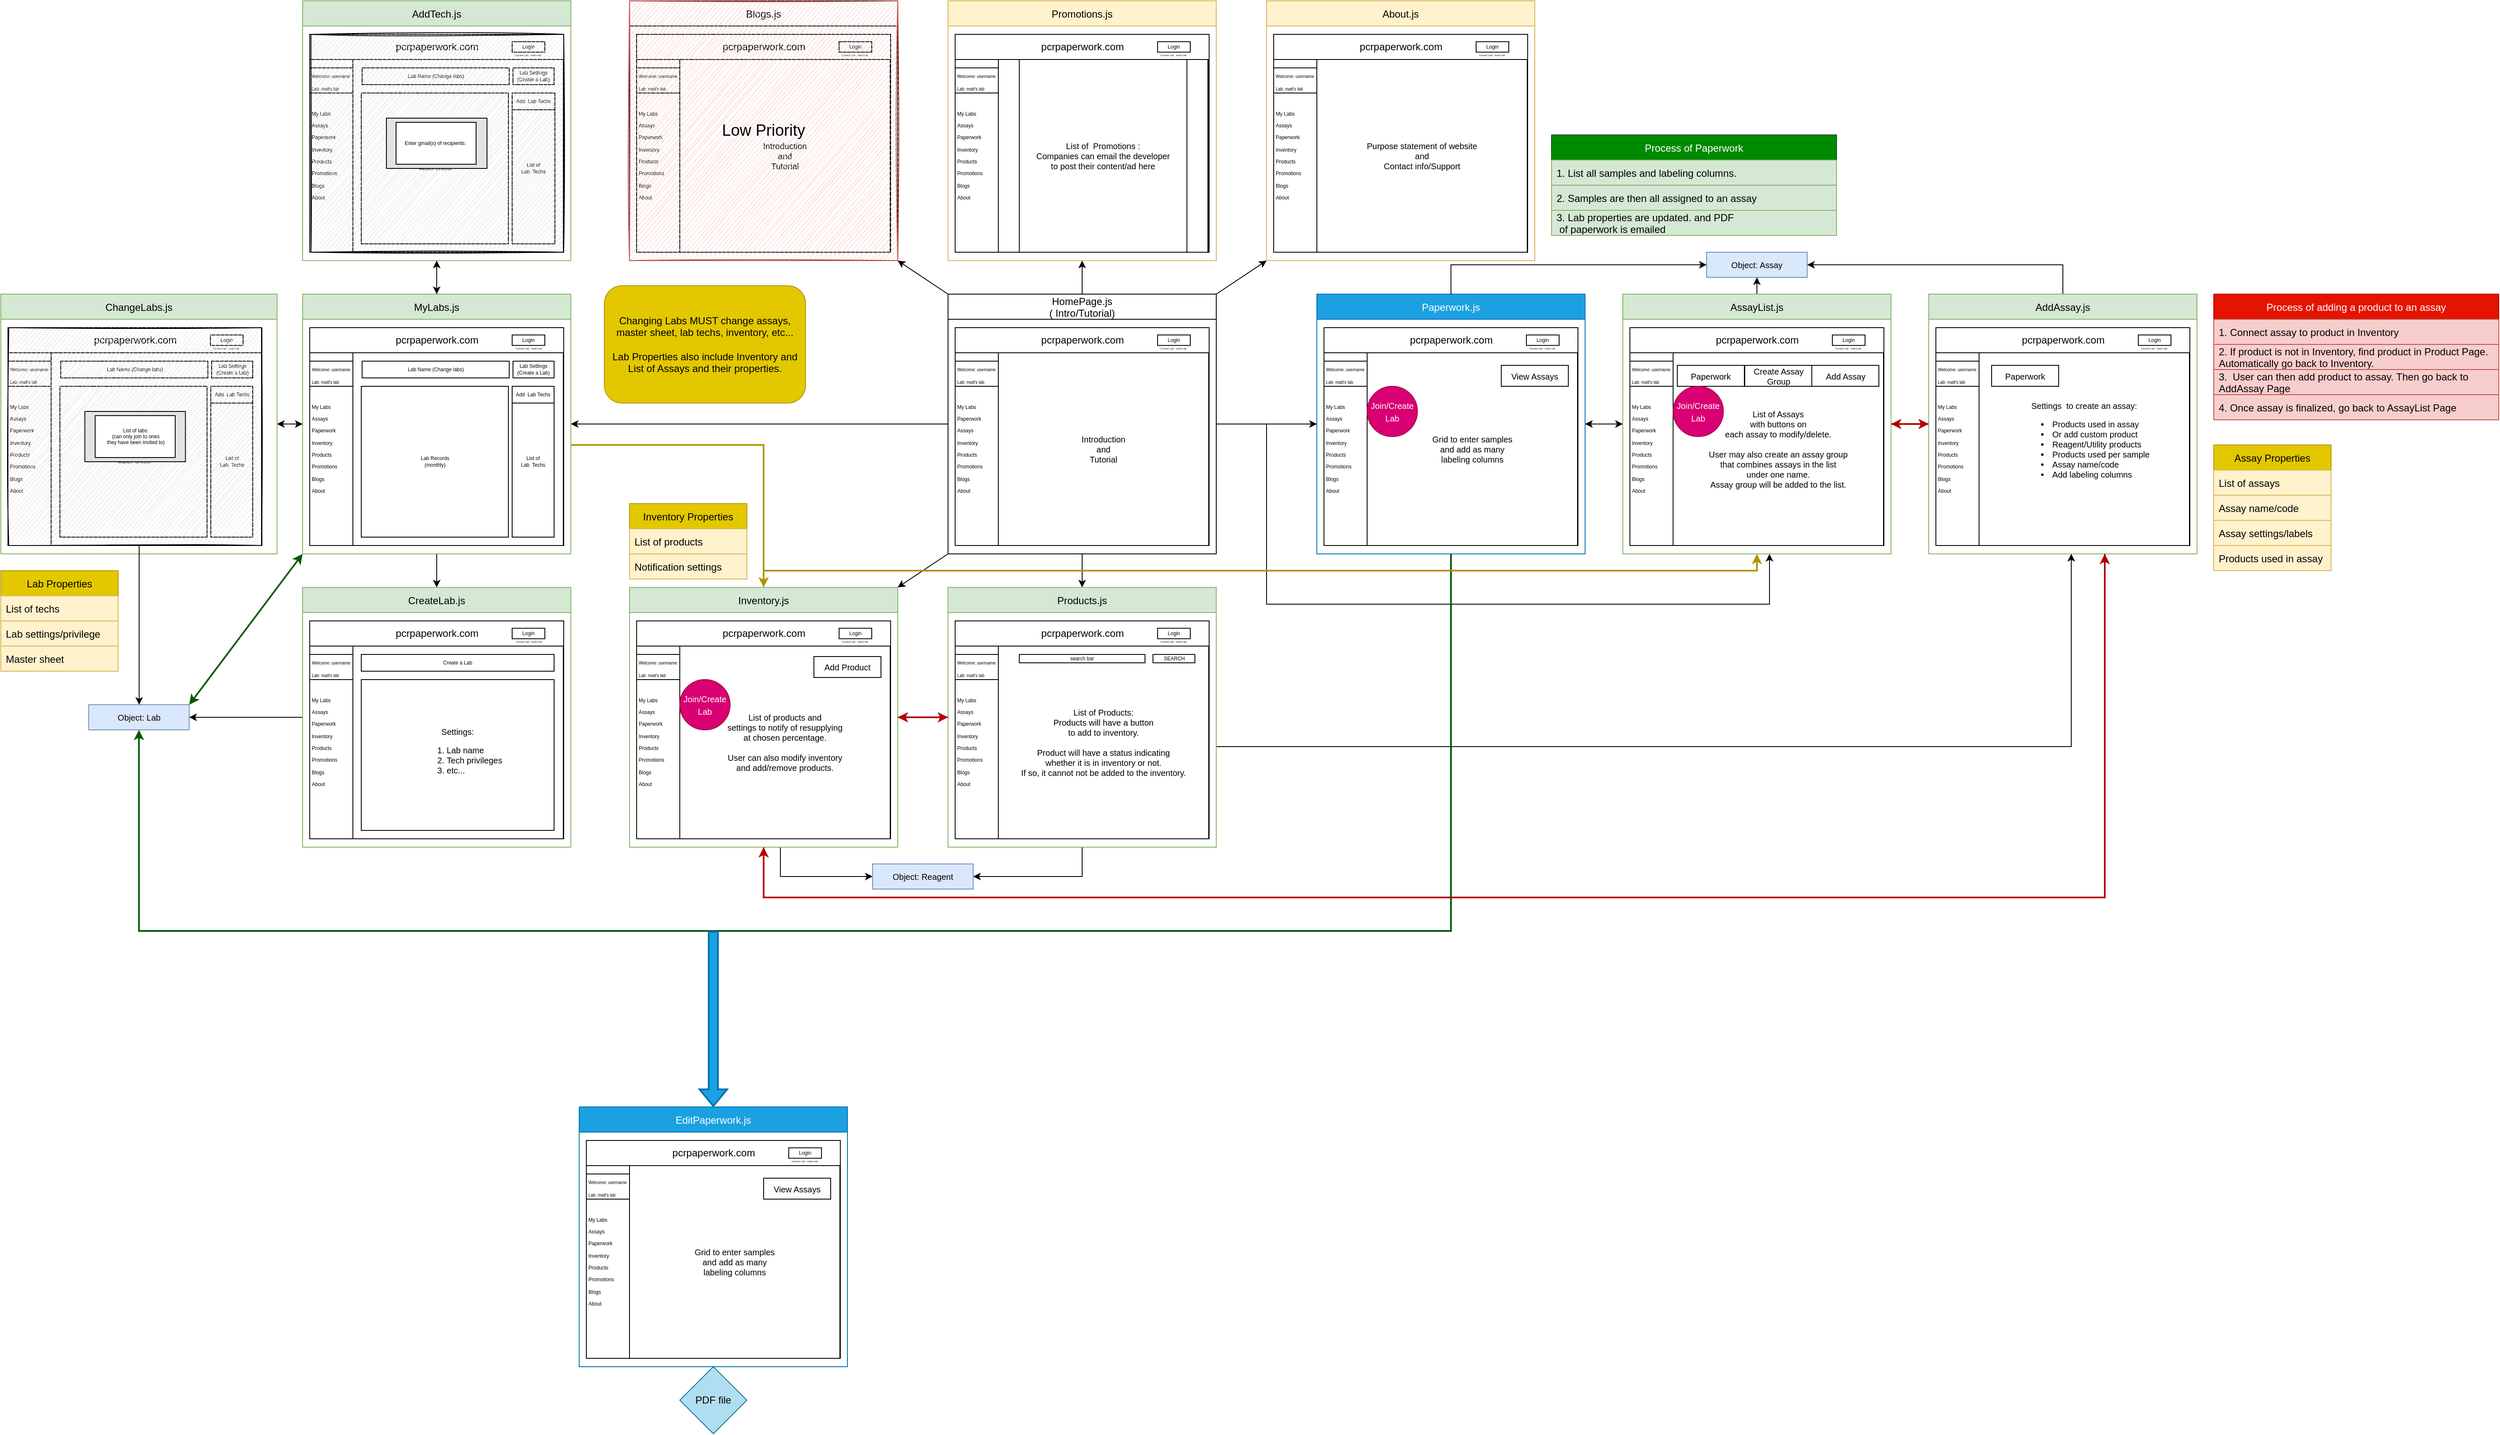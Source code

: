 <mxfile version="21.6.5" type="github" pages="5">
  <diagram id="LaU50FEgYTBbN2ljfZ3S" name="Overview">
    <mxGraphModel dx="3081" dy="839" grid="1" gridSize="10" guides="1" tooltips="1" connect="1" arrows="1" fold="1" page="1" pageScale="1" pageWidth="850" pageHeight="1100" math="0" shadow="0">
      <root>
        <mxCell id="0" />
        <mxCell id="1" parent="0" />
        <mxCell id="JK3jXlClNwFspz71vpZK-48" style="edgeStyle=elbowEdgeStyle;rounded=0;orthogonalLoop=1;jettySize=auto;html=1;entryX=1;entryY=0.5;entryDx=0;entryDy=0;fontSize=6;" parent="1" source="TSWFRNveR_eCSNxllhdP-13" target="JK3jXlClNwFspz71vpZK-1" edge="1">
          <mxGeometry relative="1" as="geometry" />
        </mxCell>
        <mxCell id="cyD56U8mkS8DnS-TQXg8-62" style="edgeStyle=orthogonalEdgeStyle;rounded=0;orthogonalLoop=1;jettySize=auto;html=1;entryX=0;entryY=0.5;entryDx=0;entryDy=0;fontSize=3;" parent="1" source="TSWFRNveR_eCSNxllhdP-13" target="cyD56U8mkS8DnS-TQXg8-53" edge="1">
          <mxGeometry relative="1" as="geometry">
            <Array as="points">
              <mxPoint x="-190" y="515" />
              <mxPoint x="-190" y="515" />
            </Array>
          </mxGeometry>
        </mxCell>
        <mxCell id="cyD56U8mkS8DnS-TQXg8-124" style="edgeStyle=orthogonalEdgeStyle;rounded=0;orthogonalLoop=1;jettySize=auto;html=1;entryX=0.5;entryY=1;entryDx=0;entryDy=0;fontSize=3;" parent="1" source="TSWFRNveR_eCSNxllhdP-13" target="cyD56U8mkS8DnS-TQXg8-63" edge="1">
          <mxGeometry relative="1" as="geometry" />
        </mxCell>
        <mxCell id="cyD56U8mkS8DnS-TQXg8-142" style="edgeStyle=orthogonalEdgeStyle;rounded=0;orthogonalLoop=1;jettySize=auto;html=1;entryX=0.5;entryY=0;entryDx=0;entryDy=0;fontSize=10;" parent="1" source="TSWFRNveR_eCSNxllhdP-13" target="cyD56U8mkS8DnS-TQXg8-109" edge="1">
          <mxGeometry relative="1" as="geometry" />
        </mxCell>
        <mxCell id="cyD56U8mkS8DnS-TQXg8-215" style="edgeStyle=orthogonalEdgeStyle;rounded=0;orthogonalLoop=1;jettySize=auto;html=1;exitX=1;exitY=0.5;exitDx=0;exitDy=0;fontSize=10;jumpSize=6;" parent="1" source="TSWFRNveR_eCSNxllhdP-13" edge="1">
          <mxGeometry relative="1" as="geometry">
            <mxPoint x="440" y="670" as="targetPoint" />
            <Array as="points">
              <mxPoint x="-160" y="515" />
              <mxPoint x="-160" y="730" />
              <mxPoint x="440" y="730" />
            </Array>
          </mxGeometry>
        </mxCell>
        <mxCell id="TSWFRNveR_eCSNxllhdP-13" value="HomePage.js&#xa;( Intro/Tutorial)" style="swimlane;startSize=30;fontStyle=0;" parent="1" vertex="1">
          <mxGeometry x="-540" y="360" width="320" height="310" as="geometry">
            <mxRectangle x="-495" y="10" width="140" height="30" as="alternateBounds" />
          </mxGeometry>
        </mxCell>
        <mxCell id="TSWFRNveR_eCSNxllhdP-18" value="pcrpaperwork.com" style="rounded=0;whiteSpace=wrap;html=1;align=center;" parent="TSWFRNveR_eCSNxllhdP-13" vertex="1">
          <mxGeometry x="8.5" y="40" width="303" height="30" as="geometry" />
        </mxCell>
        <mxCell id="TSWFRNveR_eCSNxllhdP-20" value="" style="rounded=0;whiteSpace=wrap;html=1;" parent="TSWFRNveR_eCSNxllhdP-13" vertex="1">
          <mxGeometry x="8.5" y="70" width="303" height="230" as="geometry" />
        </mxCell>
        <mxCell id="TSWFRNveR_eCSNxllhdP-36" value="Login" style="rounded=0;whiteSpace=wrap;html=1;fontSize=6;" parent="TSWFRNveR_eCSNxllhdP-13" vertex="1">
          <mxGeometry x="250" y="48.75" width="39" height="12.5" as="geometry" />
        </mxCell>
        <mxCell id="TSWFRNveR_eCSNxllhdP-40" value="" style="shape=image;html=1;verticalAlign=top;verticalLabelPosition=bottom;labelBackgroundColor=#ffffff;imageAspect=0;aspect=fixed;image=https://cdn4.iconfinder.com/data/icons/essential-app-2/16/burger-menu-more-panel-128.png;fontSize=6;" parent="TSWFRNveR_eCSNxllhdP-13" vertex="1">
          <mxGeometry x="30" y="46" width="18" height="18" as="geometry" />
        </mxCell>
        <mxCell id="TSWFRNveR_eCSNxllhdP-41" value="My Labs&lt;br&gt;&lt;br&gt;Paperwork&lt;br&gt;&lt;br&gt;Assays&lt;br&gt;&lt;br&gt;Inventory&lt;br&gt;&lt;br&gt;Products&lt;br&gt;&lt;br&gt;Promotions&lt;br&gt;&lt;br&gt;Blogs&lt;br&gt;&lt;br&gt;About" style="rounded=0;whiteSpace=wrap;html=1;fontSize=6;align=left;" parent="TSWFRNveR_eCSNxllhdP-13" vertex="1">
          <mxGeometry x="8.5" y="70" width="51.5" height="230" as="geometry" />
        </mxCell>
        <mxCell id="TSWFRNveR_eCSNxllhdP-35" value="&lt;font size=&quot;1&quot;&gt;Introduction&lt;br&gt;and&lt;br&gt;Tutorial&lt;br&gt;&lt;/font&gt;" style="rounded=0;whiteSpace=wrap;html=1;fontSize=5;" parent="TSWFRNveR_eCSNxllhdP-13" vertex="1">
          <mxGeometry x="60" y="70" width="251" height="230" as="geometry" />
        </mxCell>
        <mxCell id="JK3jXlClNwFspz71vpZK-9" value="&lt;span style=&quot;font-size: 5px;&quot;&gt;Welcome: username&lt;/span&gt;&lt;br style=&quot;font-size: 5px;&quot;&gt;&lt;span style=&quot;font-size: 5px;&quot;&gt;Lab: matt&#39;s lab&lt;/span&gt;" style="rounded=0;whiteSpace=wrap;html=1;align=left;" parent="TSWFRNveR_eCSNxllhdP-13" vertex="1">
          <mxGeometry x="8.5" y="80" width="51.5" height="30" as="geometry" />
        </mxCell>
        <mxCell id="cyD56U8mkS8DnS-TQXg8-34" value="&lt;font style=&quot;font-size: 3px;&quot;&gt;&lt;font style=&quot;font-size: 3px;&quot;&gt;Current Lab:&lt;/font&gt;&amp;nbsp; matt&#39;s lab&lt;/font&gt;" style="rounded=0;whiteSpace=wrap;html=1;shadow=0;glass=0;sketch=0;fontSize=6;" parent="TSWFRNveR_eCSNxllhdP-13" vertex="1">
          <mxGeometry x="249" y="64" width="40" as="geometry" />
        </mxCell>
        <mxCell id="JK3jXlClNwFspz71vpZK-50" style="edgeStyle=elbowEdgeStyle;rounded=0;orthogonalLoop=1;jettySize=auto;html=1;entryX=0.5;entryY=0;entryDx=0;entryDy=0;fontSize=6;" parent="1" source="JK3jXlClNwFspz71vpZK-1" target="JK3jXlClNwFspz71vpZK-15" edge="1">
          <mxGeometry relative="1" as="geometry" />
        </mxCell>
        <mxCell id="cyD56U8mkS8DnS-TQXg8-13" style="edgeStyle=orthogonalEdgeStyle;rounded=0;orthogonalLoop=1;jettySize=auto;html=1;entryX=0.5;entryY=1;entryDx=0;entryDy=0;" parent="1" source="JK3jXlClNwFspz71vpZK-1" target="cyD56U8mkS8DnS-TQXg8-1" edge="1">
          <mxGeometry relative="1" as="geometry" />
        </mxCell>
        <mxCell id="cyD56U8mkS8DnS-TQXg8-135" style="edgeStyle=orthogonalEdgeStyle;rounded=0;orthogonalLoop=1;jettySize=auto;html=1;entryX=1;entryY=0.5;entryDx=0;entryDy=0;fontSize=3;" parent="1" source="JK3jXlClNwFspz71vpZK-1" target="JK3jXlClNwFspz71vpZK-27" edge="1">
          <mxGeometry relative="1" as="geometry" />
        </mxCell>
        <mxCell id="cyD56U8mkS8DnS-TQXg8-231" style="edgeStyle=orthogonalEdgeStyle;rounded=0;orthogonalLoop=1;jettySize=auto;html=1;fontSize=10;entryX=0.5;entryY=0;entryDx=0;entryDy=0;fillColor=#e3c800;strokeColor=#B09500;strokeWidth=2;" parent="1" source="JK3jXlClNwFspz71vpZK-1" target="cyD56U8mkS8DnS-TQXg8-100" edge="1">
          <mxGeometry relative="1" as="geometry">
            <mxPoint x="-800" y="630" as="targetPoint" />
            <Array as="points">
              <mxPoint x="-760" y="540" />
            </Array>
          </mxGeometry>
        </mxCell>
        <mxCell id="JK3jXlClNwFspz71vpZK-1" value="MyLabs.js" style="swimlane;startSize=30;fontStyle=0;fillColor=#d5e8d4;strokeColor=#82b366;" parent="1" vertex="1">
          <mxGeometry x="-1310" y="360" width="320" height="310" as="geometry">
            <mxRectangle x="-495" y="80" width="140" height="30" as="alternateBounds" />
          </mxGeometry>
        </mxCell>
        <mxCell id="JK3jXlClNwFspz71vpZK-2" value="pcrpaperwork.com" style="rounded=0;whiteSpace=wrap;html=1;align=center;" parent="JK3jXlClNwFspz71vpZK-1" vertex="1">
          <mxGeometry x="8.5" y="40" width="303" height="30" as="geometry" />
        </mxCell>
        <mxCell id="JK3jXlClNwFspz71vpZK-3" value="" style="rounded=0;whiteSpace=wrap;html=1;" parent="JK3jXlClNwFspz71vpZK-1" vertex="1">
          <mxGeometry x="8.5" y="70" width="303" height="230" as="geometry" />
        </mxCell>
        <mxCell id="JK3jXlClNwFspz71vpZK-4" value="Login" style="rounded=0;whiteSpace=wrap;html=1;fontSize=6;" parent="JK3jXlClNwFspz71vpZK-1" vertex="1">
          <mxGeometry x="250" y="48.75" width="39" height="12.5" as="geometry" />
        </mxCell>
        <mxCell id="JK3jXlClNwFspz71vpZK-5" value="" style="shape=image;html=1;verticalAlign=top;verticalLabelPosition=bottom;labelBackgroundColor=#ffffff;imageAspect=0;aspect=fixed;image=https://cdn4.iconfinder.com/data/icons/essential-app-2/16/burger-menu-more-panel-128.png;fontSize=6;" parent="JK3jXlClNwFspz71vpZK-1" vertex="1">
          <mxGeometry x="30" y="46" width="18" height="18" as="geometry" />
        </mxCell>
        <mxCell id="JK3jXlClNwFspz71vpZK-6" value="My Labs&lt;br&gt;&lt;br&gt;Assays&lt;br&gt;&lt;br&gt;Paperwork&lt;br&gt;&lt;br&gt;Inventory&lt;br&gt;&lt;br&gt;Products&lt;br&gt;&lt;br&gt;Promotions&lt;br&gt;&lt;br&gt;Blogs&lt;br&gt;&lt;br&gt;About" style="rounded=0;whiteSpace=wrap;html=1;fontSize=6;align=left;" parent="JK3jXlClNwFspz71vpZK-1" vertex="1">
          <mxGeometry x="8.5" y="70" width="51.5" height="230" as="geometry" />
        </mxCell>
        <mxCell id="JK3jXlClNwFspz71vpZK-7" value="" style="rounded=0;whiteSpace=wrap;html=1;fontSize=5;" parent="JK3jXlClNwFspz71vpZK-1" vertex="1">
          <mxGeometry x="60" y="70" width="251" height="230" as="geometry" />
        </mxCell>
        <mxCell id="JK3jXlClNwFspz71vpZK-8" value="&lt;font style=&quot;font-size: 5px;&quot;&gt;Welcome: username&lt;br&gt;Lab: matt&#39;s lab&lt;/font&gt;" style="rounded=0;whiteSpace=wrap;html=1;align=left;" parent="JK3jXlClNwFspz71vpZK-1" vertex="1">
          <mxGeometry x="8.5" y="80" width="51.5" height="30" as="geometry" />
        </mxCell>
        <mxCell id="JK3jXlClNwFspz71vpZK-10" value="Lab Name (Change labs)" style="rounded=0;whiteSpace=wrap;html=1;fontSize=6;" parent="JK3jXlClNwFspz71vpZK-1" vertex="1">
          <mxGeometry x="71" y="80" width="175.5" height="20" as="geometry" />
        </mxCell>
        <mxCell id="JK3jXlClNwFspz71vpZK-11" value="Lab Records&lt;br&gt;(monthly)" style="rounded=0;whiteSpace=wrap;html=1;fontSize=6;" parent="JK3jXlClNwFspz71vpZK-1" vertex="1">
          <mxGeometry x="70" y="110" width="175.5" height="180" as="geometry" />
        </mxCell>
        <mxCell id="JK3jXlClNwFspz71vpZK-12" value="List of &lt;br&gt;Lab&amp;nbsp; Techs" style="rounded=0;whiteSpace=wrap;html=1;fontSize=6;" parent="JK3jXlClNwFspz71vpZK-1" vertex="1">
          <mxGeometry x="250" y="110" width="50" height="180" as="geometry" />
        </mxCell>
        <mxCell id="JK3jXlClNwFspz71vpZK-13" value="Lab Settings&lt;br&gt;(Create a Lab)" style="rounded=0;whiteSpace=wrap;html=1;fontSize=6;" parent="JK3jXlClNwFspz71vpZK-1" vertex="1">
          <mxGeometry x="251" y="80" width="49" height="20" as="geometry" />
        </mxCell>
        <mxCell id="cyD56U8mkS8DnS-TQXg8-14" value="&lt;font style=&quot;font-size: 6px;&quot;&gt;Add&amp;nbsp; Lab Techs&lt;/font&gt;" style="rounded=0;whiteSpace=wrap;html=1;fontSize=5;" parent="JK3jXlClNwFspz71vpZK-1" vertex="1">
          <mxGeometry x="250" y="110" width="50" height="20" as="geometry" />
        </mxCell>
        <mxCell id="cyD56U8mkS8DnS-TQXg8-36" value="&lt;font style=&quot;font-size: 3px;&quot;&gt;&lt;font style=&quot;font-size: 3px;&quot;&gt;Current Lab:&lt;/font&gt;&amp;nbsp; matt&#39;s lab&lt;/font&gt;" style="rounded=0;whiteSpace=wrap;html=1;shadow=0;glass=0;sketch=0;fontSize=6;" parent="JK3jXlClNwFspz71vpZK-1" vertex="1">
          <mxGeometry x="249.5" y="64" width="40" as="geometry" />
        </mxCell>
        <mxCell id="cyD56U8mkS8DnS-TQXg8-163" style="edgeStyle=elbowEdgeStyle;rounded=0;orthogonalLoop=1;jettySize=auto;html=1;entryX=1;entryY=0.5;entryDx=0;entryDy=0;fontSize=10;" parent="1" source="JK3jXlClNwFspz71vpZK-15" target="cyD56U8mkS8DnS-TQXg8-161" edge="1">
          <mxGeometry relative="1" as="geometry" />
        </mxCell>
        <mxCell id="JK3jXlClNwFspz71vpZK-15" value="CreateLab.js" style="swimlane;startSize=30;fontStyle=0;fillColor=#d5e8d4;strokeColor=#82b366;" parent="1" vertex="1">
          <mxGeometry x="-1310" y="710" width="320" height="310" as="geometry">
            <mxRectangle x="-495" y="80" width="140" height="30" as="alternateBounds" />
          </mxGeometry>
        </mxCell>
        <mxCell id="JK3jXlClNwFspz71vpZK-16" value="pcrpaperwork.com" style="rounded=0;whiteSpace=wrap;html=1;align=center;" parent="JK3jXlClNwFspz71vpZK-15" vertex="1">
          <mxGeometry x="8.5" y="40" width="303" height="30" as="geometry" />
        </mxCell>
        <mxCell id="JK3jXlClNwFspz71vpZK-17" value="" style="rounded=0;whiteSpace=wrap;html=1;" parent="JK3jXlClNwFspz71vpZK-15" vertex="1">
          <mxGeometry x="8.5" y="70" width="303" height="230" as="geometry" />
        </mxCell>
        <mxCell id="JK3jXlClNwFspz71vpZK-18" value="Login" style="rounded=0;whiteSpace=wrap;html=1;fontSize=6;" parent="JK3jXlClNwFspz71vpZK-15" vertex="1">
          <mxGeometry x="250" y="48.75" width="39" height="12.5" as="geometry" />
        </mxCell>
        <mxCell id="JK3jXlClNwFspz71vpZK-19" value="" style="shape=image;html=1;verticalAlign=top;verticalLabelPosition=bottom;labelBackgroundColor=#ffffff;imageAspect=0;aspect=fixed;image=https://cdn4.iconfinder.com/data/icons/essential-app-2/16/burger-menu-more-panel-128.png;fontSize=6;" parent="JK3jXlClNwFspz71vpZK-15" vertex="1">
          <mxGeometry x="30" y="46" width="18" height="18" as="geometry" />
        </mxCell>
        <mxCell id="JK3jXlClNwFspz71vpZK-20" value="My Labs&lt;br&gt;&lt;br&gt;Assays&lt;br&gt;&lt;br&gt;Paperwork&lt;br&gt;&lt;br&gt;Inventory&lt;br&gt;&lt;br&gt;Products&lt;br&gt;&lt;br&gt;Promotions&lt;br&gt;&lt;br&gt;Blogs&lt;br&gt;&lt;br&gt;About" style="rounded=0;whiteSpace=wrap;html=1;fontSize=6;align=left;" parent="JK3jXlClNwFspz71vpZK-15" vertex="1">
          <mxGeometry x="8.5" y="70" width="51.5" height="230" as="geometry" />
        </mxCell>
        <mxCell id="JK3jXlClNwFspz71vpZK-21" value="" style="rounded=0;whiteSpace=wrap;html=1;fontSize=5;" parent="JK3jXlClNwFspz71vpZK-15" vertex="1">
          <mxGeometry x="60" y="70" width="251" height="230" as="geometry" />
        </mxCell>
        <mxCell id="JK3jXlClNwFspz71vpZK-22" value="&lt;span style=&quot;font-size: 5px;&quot;&gt;Welcome: username&lt;/span&gt;&lt;br style=&quot;font-size: 5px;&quot;&gt;&lt;span style=&quot;font-size: 5px;&quot;&gt;Lab: matt&#39;s lab&lt;/span&gt;" style="rounded=0;whiteSpace=wrap;html=1;align=left;" parent="JK3jXlClNwFspz71vpZK-15" vertex="1">
          <mxGeometry x="8.5" y="80" width="51.5" height="30" as="geometry" />
        </mxCell>
        <mxCell id="JK3jXlClNwFspz71vpZK-23" value="Create a Lab" style="rounded=0;whiteSpace=wrap;html=1;fontSize=6;" parent="JK3jXlClNwFspz71vpZK-15" vertex="1">
          <mxGeometry x="70" y="80" width="230" height="20" as="geometry" />
        </mxCell>
        <mxCell id="JK3jXlClNwFspz71vpZK-24" value="&lt;font style=&quot;font-size: 10px;&quot;&gt;Settings:&lt;br&gt;&lt;/font&gt;&lt;ol style=&quot;font-size: 10px;&quot;&gt;&lt;li style=&quot;text-align: left;&quot;&gt;&lt;font style=&quot;font-size: 10px;&quot;&gt;Lab name&lt;/font&gt;&lt;/li&gt;&lt;li style=&quot;text-align: left;&quot;&gt;&lt;font style=&quot;font-size: 10px;&quot;&gt;Tech privileges&lt;/font&gt;&lt;/li&gt;&lt;li style=&quot;text-align: left;&quot;&gt;&lt;font style=&quot;font-size: 10px;&quot;&gt;etc...&lt;/font&gt;&lt;/li&gt;&lt;/ol&gt;" style="rounded=0;whiteSpace=wrap;html=1;fontSize=6;align=center;" parent="JK3jXlClNwFspz71vpZK-15" vertex="1">
          <mxGeometry x="70" y="110" width="230" height="180" as="geometry" />
        </mxCell>
        <mxCell id="cyD56U8mkS8DnS-TQXg8-32" value="&lt;font style=&quot;font-size: 3px;&quot;&gt;&lt;font style=&quot;font-size: 3px;&quot;&gt;Current Lab:&lt;/font&gt;&amp;nbsp; matt&#39;s lab&lt;/font&gt;" style="rounded=0;whiteSpace=wrap;html=1;shadow=0;glass=0;sketch=0;fontSize=6;" parent="JK3jXlClNwFspz71vpZK-15" vertex="1">
          <mxGeometry x="250" y="64" width="40" as="geometry" />
        </mxCell>
        <mxCell id="2jOCDJVjYcCqVUAFOC5I-30" style="edgeStyle=orthogonalEdgeStyle;rounded=0;jumpSize=6;orthogonalLoop=1;jettySize=auto;html=1;entryX=0;entryY=0.5;entryDx=0;entryDy=0;strokeWidth=1;" parent="1" source="JK3jXlClNwFspz71vpZK-27" target="JK3jXlClNwFspz71vpZK-1" edge="1">
          <mxGeometry relative="1" as="geometry" />
        </mxCell>
        <mxCell id="JK3jXlClNwFspz71vpZK-27" value="ChangeLabs.js" style="swimlane;startSize=30;fontStyle=0;fillColor=#d5e8d4;strokeColor=#82b366;" parent="1" vertex="1">
          <mxGeometry x="-1670" y="360" width="329.5" height="310" as="geometry">
            <mxRectangle x="-495" y="80" width="140" height="30" as="alternateBounds" />
          </mxGeometry>
        </mxCell>
        <mxCell id="JK3jXlClNwFspz71vpZK-28" value="pcrpaperwork.com" style="rounded=0;whiteSpace=wrap;html=1;align=center;" parent="JK3jXlClNwFspz71vpZK-27" vertex="1">
          <mxGeometry x="8.5" y="40" width="303" height="30" as="geometry" />
        </mxCell>
        <mxCell id="JK3jXlClNwFspz71vpZK-29" value="" style="rounded=0;whiteSpace=wrap;html=1;" parent="JK3jXlClNwFspz71vpZK-27" vertex="1">
          <mxGeometry x="8.5" y="70" width="303" height="230" as="geometry" />
        </mxCell>
        <mxCell id="JK3jXlClNwFspz71vpZK-30" value="Login" style="rounded=0;whiteSpace=wrap;html=1;fontSize=6;" parent="JK3jXlClNwFspz71vpZK-27" vertex="1">
          <mxGeometry x="250" y="48.75" width="39" height="12.5" as="geometry" />
        </mxCell>
        <mxCell id="JK3jXlClNwFspz71vpZK-31" value="" style="shape=image;html=1;verticalAlign=top;verticalLabelPosition=bottom;labelBackgroundColor=#ffffff;imageAspect=0;aspect=fixed;image=https://cdn4.iconfinder.com/data/icons/essential-app-2/16/burger-menu-more-panel-128.png;fontSize=6;" parent="JK3jXlClNwFspz71vpZK-27" vertex="1">
          <mxGeometry x="30" y="46" width="18" height="18" as="geometry" />
        </mxCell>
        <mxCell id="JK3jXlClNwFspz71vpZK-32" value="My Labs&lt;br&gt;&lt;br&gt;Assays&lt;br&gt;&lt;br&gt;Paperwork&lt;br&gt;&lt;br&gt;Inventory&lt;br&gt;&lt;br&gt;Products&lt;br&gt;&lt;br&gt;Promotions&lt;br&gt;&lt;br&gt;Blogs&lt;br&gt;&lt;br&gt;About" style="rounded=0;whiteSpace=wrap;html=1;fontSize=6;align=left;" parent="JK3jXlClNwFspz71vpZK-27" vertex="1">
          <mxGeometry x="8.5" y="70" width="51.5" height="230" as="geometry" />
        </mxCell>
        <mxCell id="JK3jXlClNwFspz71vpZK-33" value="" style="rounded=0;whiteSpace=wrap;html=1;fontSize=5;" parent="JK3jXlClNwFspz71vpZK-27" vertex="1">
          <mxGeometry x="60" y="70" width="251" height="230" as="geometry" />
        </mxCell>
        <mxCell id="JK3jXlClNwFspz71vpZK-34" value="&lt;span style=&quot;font-size: 5px;&quot;&gt;Welcome: username&lt;/span&gt;&lt;br style=&quot;font-size: 5px;&quot;&gt;&lt;span style=&quot;font-size: 5px;&quot;&gt;Lab: matt&#39;s lab&lt;/span&gt;" style="rounded=0;whiteSpace=wrap;html=1;align=left;" parent="JK3jXlClNwFspz71vpZK-27" vertex="1">
          <mxGeometry x="8.5" y="80" width="51.5" height="30" as="geometry" />
        </mxCell>
        <mxCell id="cyD56U8mkS8DnS-TQXg8-35" value="&lt;font style=&quot;font-size: 3px;&quot;&gt;&lt;font style=&quot;font-size: 3px;&quot;&gt;Current Lab:&lt;/font&gt;&amp;nbsp; matt&#39;s lab&lt;/font&gt;" style="rounded=0;whiteSpace=wrap;html=1;shadow=0;glass=0;sketch=0;fontSize=6;" parent="JK3jXlClNwFspz71vpZK-27" vertex="1">
          <mxGeometry x="249" y="64" width="40" as="geometry" />
        </mxCell>
        <mxCell id="cyD56U8mkS8DnS-TQXg8-48" value="Lab Name (Change labs)" style="rounded=0;whiteSpace=wrap;html=1;fontSize=6;" parent="JK3jXlClNwFspz71vpZK-27" vertex="1">
          <mxGeometry x="71.5" y="80" width="175.5" height="20" as="geometry" />
        </mxCell>
        <mxCell id="cyD56U8mkS8DnS-TQXg8-49" value="Master Sheets&lt;br&gt;" style="rounded=0;whiteSpace=wrap;html=1;fontSize=6;" parent="JK3jXlClNwFspz71vpZK-27" vertex="1">
          <mxGeometry x="70.5" y="110" width="175.5" height="180" as="geometry" />
        </mxCell>
        <mxCell id="cyD56U8mkS8DnS-TQXg8-50" value="List of &lt;br&gt;Lab&amp;nbsp; Techs" style="rounded=0;whiteSpace=wrap;html=1;fontSize=6;" parent="JK3jXlClNwFspz71vpZK-27" vertex="1">
          <mxGeometry x="250.5" y="110" width="50" height="180" as="geometry" />
        </mxCell>
        <mxCell id="cyD56U8mkS8DnS-TQXg8-51" value="Lab Settings&lt;br&gt;(Create a Lab)" style="rounded=0;whiteSpace=wrap;html=1;fontSize=6;" parent="JK3jXlClNwFspz71vpZK-27" vertex="1">
          <mxGeometry x="251.5" y="80" width="49" height="20" as="geometry" />
        </mxCell>
        <mxCell id="cyD56U8mkS8DnS-TQXg8-52" value="&lt;font style=&quot;font-size: 6px;&quot;&gt;Add&amp;nbsp; Lab Techs&lt;/font&gt;" style="rounded=0;whiteSpace=wrap;html=1;fontSize=5;" parent="JK3jXlClNwFspz71vpZK-27" vertex="1">
          <mxGeometry x="250.5" y="110" width="50" height="20" as="geometry" />
        </mxCell>
        <mxCell id="cyD56U8mkS8DnS-TQXg8-38" value="" style="rounded=0;whiteSpace=wrap;html=1;fontSize=6;fillColor=#E3E3E3;glass=0;sketch=1;shadow=0;" parent="JK3jXlClNwFspz71vpZK-27" vertex="1">
          <mxGeometry x="9.5" y="40" width="301.5" height="260" as="geometry" />
        </mxCell>
        <mxCell id="cyD56U8mkS8DnS-TQXg8-39" value="" style="rounded=0;whiteSpace=wrap;html=1;shadow=0;glass=0;sketch=0;fontSize=6;fillColor=#E3E3E3;" parent="JK3jXlClNwFspz71vpZK-27" vertex="1">
          <mxGeometry x="100.25" y="140" width="120" height="60" as="geometry" />
        </mxCell>
        <mxCell id="cyD56U8mkS8DnS-TQXg8-40" value="List of labs:&lt;br&gt;(can only join to ones&lt;br&gt;they have been invited to)" style="rounded=0;whiteSpace=wrap;html=1;shadow=0;glass=0;sketch=0;fontSize=6;" parent="JK3jXlClNwFspz71vpZK-27" vertex="1">
          <mxGeometry x="112.5" y="145" width="95.5" height="50" as="geometry" />
        </mxCell>
        <mxCell id="2jOCDJVjYcCqVUAFOC5I-29" style="edgeStyle=orthogonalEdgeStyle;rounded=0;jumpSize=6;orthogonalLoop=1;jettySize=auto;html=1;strokeWidth=1;" parent="1" source="cyD56U8mkS8DnS-TQXg8-1" edge="1">
          <mxGeometry relative="1" as="geometry">
            <mxPoint x="-1150" y="360" as="targetPoint" />
          </mxGeometry>
        </mxCell>
        <mxCell id="cyD56U8mkS8DnS-TQXg8-1" value="AddTech.js" style="swimlane;startSize=30;fontStyle=0;fillColor=#d5e8d4;strokeColor=#82b366;" parent="1" vertex="1">
          <mxGeometry x="-1310" y="10" width="320" height="310" as="geometry">
            <mxRectangle x="-495" y="80" width="140" height="30" as="alternateBounds" />
          </mxGeometry>
        </mxCell>
        <mxCell id="cyD56U8mkS8DnS-TQXg8-2" value="pcrpaperwork.com" style="rounded=0;whiteSpace=wrap;html=1;align=center;" parent="cyD56U8mkS8DnS-TQXg8-1" vertex="1">
          <mxGeometry x="8.5" y="40" width="303" height="30" as="geometry" />
        </mxCell>
        <mxCell id="cyD56U8mkS8DnS-TQXg8-3" value="" style="rounded=0;whiteSpace=wrap;html=1;" parent="cyD56U8mkS8DnS-TQXg8-1" vertex="1">
          <mxGeometry x="8.5" y="70" width="303" height="230" as="geometry" />
        </mxCell>
        <mxCell id="cyD56U8mkS8DnS-TQXg8-4" value="Login" style="rounded=0;whiteSpace=wrap;html=1;fontSize=6;" parent="cyD56U8mkS8DnS-TQXg8-1" vertex="1">
          <mxGeometry x="250" y="48.75" width="39" height="12.5" as="geometry" />
        </mxCell>
        <mxCell id="cyD56U8mkS8DnS-TQXg8-5" value="" style="shape=image;html=1;verticalAlign=top;verticalLabelPosition=bottom;labelBackgroundColor=#ffffff;imageAspect=0;aspect=fixed;image=https://cdn4.iconfinder.com/data/icons/essential-app-2/16/burger-menu-more-panel-128.png;fontSize=6;" parent="cyD56U8mkS8DnS-TQXg8-1" vertex="1">
          <mxGeometry x="30" y="46" width="18" height="18" as="geometry" />
        </mxCell>
        <mxCell id="cyD56U8mkS8DnS-TQXg8-6" value="My Labs&lt;br&gt;&lt;br&gt;Assays&lt;br&gt;&lt;br&gt;Paperwork&lt;br&gt;&lt;br&gt;Inventory&lt;br&gt;&lt;br&gt;Products&lt;br&gt;&lt;br&gt;Promotions&lt;br&gt;&lt;br&gt;Blogs&lt;br&gt;&lt;br&gt;About" style="rounded=0;whiteSpace=wrap;html=1;fontSize=6;align=left;" parent="cyD56U8mkS8DnS-TQXg8-1" vertex="1">
          <mxGeometry x="8.5" y="70" width="51.5" height="230" as="geometry" />
        </mxCell>
        <mxCell id="cyD56U8mkS8DnS-TQXg8-7" value="" style="rounded=0;whiteSpace=wrap;html=1;fontSize=5;" parent="cyD56U8mkS8DnS-TQXg8-1" vertex="1">
          <mxGeometry x="60" y="70" width="251" height="230" as="geometry" />
        </mxCell>
        <mxCell id="cyD56U8mkS8DnS-TQXg8-8" value="&lt;span style=&quot;font-size: 5px;&quot;&gt;Welcome: username&lt;/span&gt;&lt;br style=&quot;font-size: 5px;&quot;&gt;&lt;span style=&quot;font-size: 5px;&quot;&gt;Lab: matt&#39;s lab&lt;/span&gt;" style="rounded=0;whiteSpace=wrap;html=1;align=left;" parent="cyD56U8mkS8DnS-TQXg8-1" vertex="1">
          <mxGeometry x="8.5" y="80" width="51.5" height="30" as="geometry" />
        </mxCell>
        <mxCell id="cyD56U8mkS8DnS-TQXg8-9" value="Lab Name (Change labs)" style="rounded=0;whiteSpace=wrap;html=1;fontSize=6;" parent="cyD56U8mkS8DnS-TQXg8-1" vertex="1">
          <mxGeometry x="71" y="80" width="175.5" height="20" as="geometry" />
        </mxCell>
        <mxCell id="cyD56U8mkS8DnS-TQXg8-10" value="Master Sheets&lt;br&gt;" style="rounded=0;whiteSpace=wrap;html=1;fontSize=6;" parent="cyD56U8mkS8DnS-TQXg8-1" vertex="1">
          <mxGeometry x="70" y="110" width="175.5" height="180" as="geometry" />
        </mxCell>
        <mxCell id="cyD56U8mkS8DnS-TQXg8-11" value="List of &lt;br&gt;Lab&amp;nbsp; Techs" style="rounded=0;whiteSpace=wrap;html=1;fontSize=6;" parent="cyD56U8mkS8DnS-TQXg8-1" vertex="1">
          <mxGeometry x="250" y="110" width="51" height="180" as="geometry" />
        </mxCell>
        <mxCell id="cyD56U8mkS8DnS-TQXg8-12" value="Lab Settings&lt;br&gt;(Create a Lab)" style="rounded=0;whiteSpace=wrap;html=1;fontSize=6;" parent="cyD56U8mkS8DnS-TQXg8-1" vertex="1">
          <mxGeometry x="251" y="80" width="49" height="20" as="geometry" />
        </mxCell>
        <mxCell id="cyD56U8mkS8DnS-TQXg8-28" value="&lt;font style=&quot;font-size: 6px;&quot;&gt;Add&amp;nbsp; Lab Techs&lt;/font&gt;" style="rounded=0;whiteSpace=wrap;html=1;fontSize=5;" parent="cyD56U8mkS8DnS-TQXg8-1" vertex="1">
          <mxGeometry x="250" y="110" width="51" height="20" as="geometry" />
        </mxCell>
        <mxCell id="cyD56U8mkS8DnS-TQXg8-37" value="&lt;font style=&quot;font-size: 3px;&quot;&gt;&lt;font style=&quot;font-size: 3px;&quot;&gt;Current Lab:&lt;/font&gt;&amp;nbsp; matt&#39;s lab&lt;/font&gt;" style="rounded=0;whiteSpace=wrap;html=1;shadow=0;glass=0;sketch=0;fontSize=6;" parent="cyD56U8mkS8DnS-TQXg8-1" vertex="1">
          <mxGeometry x="249" y="64" width="40" as="geometry" />
        </mxCell>
        <mxCell id="cyD56U8mkS8DnS-TQXg8-29" value="" style="rounded=0;whiteSpace=wrap;html=1;fontSize=6;fillColor=#E3E3E3;glass=0;sketch=1;shadow=0;" parent="cyD56U8mkS8DnS-TQXg8-1" vertex="1">
          <mxGeometry x="10" y="40" width="301.5" height="260" as="geometry" />
        </mxCell>
        <mxCell id="cyD56U8mkS8DnS-TQXg8-30" value="" style="rounded=0;whiteSpace=wrap;html=1;shadow=0;glass=0;sketch=0;fontSize=6;fillColor=#E3E3E3;" parent="cyD56U8mkS8DnS-TQXg8-1" vertex="1">
          <mxGeometry x="100" y="140" width="120" height="60" as="geometry" />
        </mxCell>
        <mxCell id="cyD56U8mkS8DnS-TQXg8-31" value="Enter gmail(s) of recipients:&amp;nbsp;&amp;nbsp;" style="rounded=0;whiteSpace=wrap;html=1;shadow=0;glass=0;sketch=0;fontSize=6;" parent="cyD56U8mkS8DnS-TQXg8-1" vertex="1">
          <mxGeometry x="111.5" y="145" width="95.5" height="50" as="geometry" />
        </mxCell>
        <mxCell id="cyD56U8mkS8DnS-TQXg8-172" style="edgeStyle=elbowEdgeStyle;rounded=0;orthogonalLoop=1;jettySize=auto;html=1;entryX=0;entryY=0.5;entryDx=0;entryDy=0;fontSize=10;" parent="1" source="cyD56U8mkS8DnS-TQXg8-53" edge="1">
          <mxGeometry relative="1" as="geometry">
            <mxPoint x="265" y="515" as="targetPoint" />
          </mxGeometry>
        </mxCell>
        <mxCell id="cyD56U8mkS8DnS-TQXg8-230" style="edgeStyle=orthogonalEdgeStyle;rounded=0;orthogonalLoop=1;jettySize=auto;html=1;fontSize=10;fillColor=#008a00;strokeColor=#005700;strokeWidth=2;jumpSize=6;entryX=0.5;entryY=1;entryDx=0;entryDy=0;" parent="1" source="cyD56U8mkS8DnS-TQXg8-53" target="cyD56U8mkS8DnS-TQXg8-161" edge="1">
          <mxGeometry relative="1" as="geometry">
            <mxPoint x="-1510" y="1100" as="targetPoint" />
            <Array as="points">
              <mxPoint x="60" y="1120" />
              <mxPoint x="-1505" y="1120" />
            </Array>
          </mxGeometry>
        </mxCell>
        <mxCell id="cyD56U8mkS8DnS-TQXg8-53" value="Paperwork.js" style="swimlane;startSize=30;fontStyle=0;fillColor=#1ba1e2;strokeColor=#006EAF;fontColor=#ffffff;" parent="1" vertex="1">
          <mxGeometry x="-100" y="360" width="320" height="310" as="geometry">
            <mxRectangle x="230" y="360" width="140" height="30" as="alternateBounds" />
          </mxGeometry>
        </mxCell>
        <mxCell id="cyD56U8mkS8DnS-TQXg8-54" value="pcrpaperwork.com" style="rounded=0;whiteSpace=wrap;html=1;align=center;" parent="cyD56U8mkS8DnS-TQXg8-53" vertex="1">
          <mxGeometry x="8.5" y="40" width="303" height="30" as="geometry" />
        </mxCell>
        <mxCell id="cyD56U8mkS8DnS-TQXg8-55" value="" style="rounded=0;whiteSpace=wrap;html=1;" parent="cyD56U8mkS8DnS-TQXg8-53" vertex="1">
          <mxGeometry x="8.5" y="70" width="303" height="230" as="geometry" />
        </mxCell>
        <mxCell id="cyD56U8mkS8DnS-TQXg8-56" value="Login" style="rounded=0;whiteSpace=wrap;html=1;fontSize=6;" parent="cyD56U8mkS8DnS-TQXg8-53" vertex="1">
          <mxGeometry x="250" y="48.75" width="39" height="12.5" as="geometry" />
        </mxCell>
        <mxCell id="cyD56U8mkS8DnS-TQXg8-57" value="" style="shape=image;html=1;verticalAlign=top;verticalLabelPosition=bottom;labelBackgroundColor=#ffffff;imageAspect=0;aspect=fixed;image=https://cdn4.iconfinder.com/data/icons/essential-app-2/16/burger-menu-more-panel-128.png;fontSize=6;" parent="cyD56U8mkS8DnS-TQXg8-53" vertex="1">
          <mxGeometry x="30" y="46" width="18" height="18" as="geometry" />
        </mxCell>
        <mxCell id="cyD56U8mkS8DnS-TQXg8-58" value="My Labs&lt;br&gt;&lt;br&gt;Assays&lt;br&gt;&lt;br&gt;Paperwork&lt;br&gt;&lt;br&gt;Inventory&lt;br&gt;&lt;br&gt;Products&lt;br&gt;&lt;br&gt;Promotions&lt;br&gt;&lt;br&gt;Blogs&lt;br&gt;&lt;br&gt;About" style="rounded=0;whiteSpace=wrap;html=1;fontSize=6;align=left;" parent="cyD56U8mkS8DnS-TQXg8-53" vertex="1">
          <mxGeometry x="8.5" y="70" width="51.5" height="230" as="geometry" />
        </mxCell>
        <mxCell id="cyD56U8mkS8DnS-TQXg8-59" value="&lt;font size=&quot;1&quot;&gt;Grid to enter samples&lt;br&gt;and add as many&lt;br&gt;labeling columns&lt;br&gt;&lt;/font&gt;" style="rounded=0;whiteSpace=wrap;html=1;fontSize=5;" parent="cyD56U8mkS8DnS-TQXg8-53" vertex="1">
          <mxGeometry x="60" y="70" width="251" height="230" as="geometry" />
        </mxCell>
        <mxCell id="cyD56U8mkS8DnS-TQXg8-60" value="&lt;span style=&quot;font-size: 5px;&quot;&gt;Welcome: username&lt;/span&gt;&lt;br style=&quot;font-size: 5px;&quot;&gt;&lt;span style=&quot;font-size: 5px;&quot;&gt;Lab: matt&#39;s lab&lt;/span&gt;" style="rounded=0;whiteSpace=wrap;html=1;align=left;" parent="cyD56U8mkS8DnS-TQXg8-53" vertex="1">
          <mxGeometry x="8.5" y="80" width="51.5" height="30" as="geometry" />
        </mxCell>
        <mxCell id="cyD56U8mkS8DnS-TQXg8-61" value="&lt;font style=&quot;font-size: 3px;&quot;&gt;&lt;font style=&quot;font-size: 3px;&quot;&gt;Current Lab:&lt;/font&gt;&amp;nbsp; matt&#39;s lab&lt;/font&gt;" style="rounded=0;whiteSpace=wrap;html=1;shadow=0;glass=0;sketch=0;fontSize=6;" parent="cyD56U8mkS8DnS-TQXg8-53" vertex="1">
          <mxGeometry x="249" y="64" width="40" as="geometry" />
        </mxCell>
        <mxCell id="cyD56U8mkS8DnS-TQXg8-173" value="View Assays" style="rounded=0;whiteSpace=wrap;html=1;shadow=0;glass=0;sketch=0;fontSize=10;fillColor=#FFFFFF;" parent="cyD56U8mkS8DnS-TQXg8-53" vertex="1">
          <mxGeometry x="220" y="85" width="80" height="25" as="geometry" />
        </mxCell>
        <mxCell id="lI2lUhFzDLr2DAA_Fos2-2" value="&lt;font style=&quot;font-size: 10px;&quot;&gt;Join/Create&lt;br&gt;Lab&lt;/font&gt;" style="ellipse;whiteSpace=wrap;html=1;aspect=fixed;fillColor=#d80073;fontColor=#ffffff;strokeColor=#A50040;" parent="cyD56U8mkS8DnS-TQXg8-53" vertex="1">
          <mxGeometry x="60" y="110" width="60" height="60" as="geometry" />
        </mxCell>
        <mxCell id="cyD56U8mkS8DnS-TQXg8-63" value="Promotions.js" style="swimlane;startSize=30;fontStyle=0;fillColor=#fff2cc;strokeColor=#d6b656;" parent="1" vertex="1">
          <mxGeometry x="-540" y="10" width="320" height="310" as="geometry">
            <mxRectangle x="-495" y="10" width="140" height="30" as="alternateBounds" />
          </mxGeometry>
        </mxCell>
        <mxCell id="cyD56U8mkS8DnS-TQXg8-64" value="pcrpaperwork.com" style="rounded=0;whiteSpace=wrap;html=1;align=center;" parent="cyD56U8mkS8DnS-TQXg8-63" vertex="1">
          <mxGeometry x="8.5" y="40" width="303" height="30" as="geometry" />
        </mxCell>
        <mxCell id="cyD56U8mkS8DnS-TQXg8-65" value="" style="rounded=0;whiteSpace=wrap;html=1;" parent="cyD56U8mkS8DnS-TQXg8-63" vertex="1">
          <mxGeometry x="8.5" y="70" width="303" height="230" as="geometry" />
        </mxCell>
        <mxCell id="cyD56U8mkS8DnS-TQXg8-66" value="Login" style="rounded=0;whiteSpace=wrap;html=1;fontSize=6;" parent="cyD56U8mkS8DnS-TQXg8-63" vertex="1">
          <mxGeometry x="250" y="48.75" width="39" height="12.5" as="geometry" />
        </mxCell>
        <mxCell id="cyD56U8mkS8DnS-TQXg8-67" value="" style="shape=image;html=1;verticalAlign=top;verticalLabelPosition=bottom;labelBackgroundColor=#ffffff;imageAspect=0;aspect=fixed;image=https://cdn4.iconfinder.com/data/icons/essential-app-2/16/burger-menu-more-panel-128.png;fontSize=6;" parent="cyD56U8mkS8DnS-TQXg8-63" vertex="1">
          <mxGeometry x="30" y="46" width="18" height="18" as="geometry" />
        </mxCell>
        <mxCell id="cyD56U8mkS8DnS-TQXg8-68" value="My Labs&lt;br&gt;&lt;br&gt;Assays&lt;br&gt;&lt;br&gt;Paperwork&lt;br&gt;&lt;br&gt;Inventory&lt;br&gt;&lt;br&gt;Products&lt;br&gt;&lt;br&gt;Promotions&lt;br&gt;&lt;br&gt;Blogs&lt;br&gt;&lt;br&gt;About" style="rounded=0;whiteSpace=wrap;html=1;fontSize=6;align=left;" parent="cyD56U8mkS8DnS-TQXg8-63" vertex="1">
          <mxGeometry x="8.5" y="70" width="51.5" height="230" as="geometry" />
        </mxCell>
        <mxCell id="cyD56U8mkS8DnS-TQXg8-69" value="&lt;font size=&quot;1&quot;&gt;&lt;br&gt;&lt;/font&gt;" style="rounded=0;whiteSpace=wrap;html=1;fontSize=5;" parent="cyD56U8mkS8DnS-TQXg8-63" vertex="1">
          <mxGeometry x="60" y="70" width="251" height="230" as="geometry" />
        </mxCell>
        <mxCell id="cyD56U8mkS8DnS-TQXg8-70" value="&lt;span style=&quot;font-size: 5px;&quot;&gt;Welcome: username&lt;/span&gt;&lt;br style=&quot;font-size: 5px;&quot;&gt;&lt;span style=&quot;font-size: 5px;&quot;&gt;Lab: matt&#39;s lab&lt;/span&gt;" style="rounded=0;whiteSpace=wrap;html=1;align=left;" parent="cyD56U8mkS8DnS-TQXg8-63" vertex="1">
          <mxGeometry x="8.5" y="80" width="51.5" height="30" as="geometry" />
        </mxCell>
        <mxCell id="cyD56U8mkS8DnS-TQXg8-71" value="&lt;font style=&quot;font-size: 3px;&quot;&gt;&lt;font style=&quot;font-size: 3px;&quot;&gt;Current Lab:&lt;/font&gt;&amp;nbsp; matt&#39;s lab&lt;/font&gt;" style="rounded=0;whiteSpace=wrap;html=1;shadow=0;glass=0;sketch=0;fontSize=6;" parent="cyD56U8mkS8DnS-TQXg8-63" vertex="1">
          <mxGeometry x="249" y="64" width="40" as="geometry" />
        </mxCell>
        <mxCell id="cyD56U8mkS8DnS-TQXg8-139" value="&lt;font style=&quot;font-size: 10px;&quot;&gt;List of&amp;nbsp; Promotions :&lt;br&gt;Companies can email the developer&lt;br&gt;to post their content/ad here&lt;/font&gt;" style="shape=process;whiteSpace=wrap;html=1;backgroundOutline=1;rounded=0;shadow=0;glass=0;sketch=0;fontSize=6;fillColor=#FFFFFF;" parent="cyD56U8mkS8DnS-TQXg8-63" vertex="1">
          <mxGeometry x="60" y="70" width="250" height="230" as="geometry" />
        </mxCell>
        <mxCell id="cyD56U8mkS8DnS-TQXg8-72" value="Blogs.js" style="swimlane;startSize=30;fontStyle=0;" parent="1" vertex="1">
          <mxGeometry x="-920" y="10" width="320" height="310" as="geometry">
            <mxRectangle x="-495" y="10" width="140" height="30" as="alternateBounds" />
          </mxGeometry>
        </mxCell>
        <mxCell id="cyD56U8mkS8DnS-TQXg8-73" value="pcrpaperwork.com" style="rounded=0;whiteSpace=wrap;html=1;align=center;" parent="cyD56U8mkS8DnS-TQXg8-72" vertex="1">
          <mxGeometry x="8.5" y="40" width="303" height="30" as="geometry" />
        </mxCell>
        <mxCell id="cyD56U8mkS8DnS-TQXg8-74" value="" style="rounded=0;whiteSpace=wrap;html=1;" parent="cyD56U8mkS8DnS-TQXg8-72" vertex="1">
          <mxGeometry x="8.5" y="70" width="303" height="230" as="geometry" />
        </mxCell>
        <mxCell id="cyD56U8mkS8DnS-TQXg8-75" value="Login" style="rounded=0;whiteSpace=wrap;html=1;fontSize=6;" parent="cyD56U8mkS8DnS-TQXg8-72" vertex="1">
          <mxGeometry x="250" y="48.75" width="39" height="12.5" as="geometry" />
        </mxCell>
        <mxCell id="cyD56U8mkS8DnS-TQXg8-76" value="" style="shape=image;html=1;verticalAlign=top;verticalLabelPosition=bottom;labelBackgroundColor=#ffffff;imageAspect=0;aspect=fixed;image=https://cdn4.iconfinder.com/data/icons/essential-app-2/16/burger-menu-more-panel-128.png;fontSize=6;" parent="cyD56U8mkS8DnS-TQXg8-72" vertex="1">
          <mxGeometry x="30" y="46" width="18" height="18" as="geometry" />
        </mxCell>
        <mxCell id="cyD56U8mkS8DnS-TQXg8-77" value="My Labs&lt;br&gt;&lt;br&gt;Assays&lt;br&gt;&lt;br&gt;Paperwork&lt;br&gt;&lt;br&gt;Inventory&lt;br&gt;&lt;br&gt;Products&lt;br&gt;&lt;br&gt;Promotions&lt;br&gt;&lt;br&gt;Blogs&lt;br&gt;&lt;br&gt;About" style="rounded=0;whiteSpace=wrap;html=1;fontSize=6;align=left;" parent="cyD56U8mkS8DnS-TQXg8-72" vertex="1">
          <mxGeometry x="8.5" y="70" width="51.5" height="230" as="geometry" />
        </mxCell>
        <mxCell id="cyD56U8mkS8DnS-TQXg8-78" value="&lt;font size=&quot;1&quot;&gt;Introduction&lt;br&gt;and&lt;br&gt;Tutorial&lt;br&gt;&lt;/font&gt;" style="rounded=0;whiteSpace=wrap;html=1;fontSize=5;" parent="cyD56U8mkS8DnS-TQXg8-72" vertex="1">
          <mxGeometry x="60" y="70" width="251" height="230" as="geometry" />
        </mxCell>
        <mxCell id="cyD56U8mkS8DnS-TQXg8-79" value="&lt;span style=&quot;font-size: 5px;&quot;&gt;Welcome: username&lt;/span&gt;&lt;br style=&quot;font-size: 5px;&quot;&gt;&lt;span style=&quot;font-size: 5px;&quot;&gt;Lab: matt&#39;s lab&lt;/span&gt;" style="rounded=0;whiteSpace=wrap;html=1;align=left;" parent="cyD56U8mkS8DnS-TQXg8-72" vertex="1">
          <mxGeometry x="8.5" y="80" width="51.5" height="30" as="geometry" />
        </mxCell>
        <mxCell id="cyD56U8mkS8DnS-TQXg8-80" value="&lt;font style=&quot;font-size: 3px;&quot;&gt;&lt;font style=&quot;font-size: 3px;&quot;&gt;Current Lab:&lt;/font&gt;&amp;nbsp; matt&#39;s lab&lt;/font&gt;" style="rounded=0;whiteSpace=wrap;html=1;shadow=0;glass=0;sketch=0;fontSize=6;" parent="cyD56U8mkS8DnS-TQXg8-72" vertex="1">
          <mxGeometry x="249" y="64" width="40" as="geometry" />
        </mxCell>
        <mxCell id="cyD56U8mkS8DnS-TQXg8-140" value="&lt;font style=&quot;font-size: 19px;&quot;&gt;Low Priority&lt;/font&gt;" style="rounded=0;whiteSpace=wrap;html=1;shadow=0;glass=0;sketch=1;fontSize=6;fillColor=#f8cecc;strokeColor=#b85450;" parent="cyD56U8mkS8DnS-TQXg8-72" vertex="1">
          <mxGeometry width="320" height="310" as="geometry" />
        </mxCell>
        <mxCell id="cyD56U8mkS8DnS-TQXg8-81" value="About.js" style="swimlane;startSize=30;fontStyle=0;fillColor=#fff2cc;strokeColor=#d6b656;" parent="1" vertex="1">
          <mxGeometry x="-160" y="10" width="320" height="310" as="geometry">
            <mxRectangle x="-160" y="10" width="140" height="30" as="alternateBounds" />
          </mxGeometry>
        </mxCell>
        <mxCell id="cyD56U8mkS8DnS-TQXg8-82" value="pcrpaperwork.com" style="rounded=0;whiteSpace=wrap;html=1;align=center;" parent="cyD56U8mkS8DnS-TQXg8-81" vertex="1">
          <mxGeometry x="8.5" y="40" width="303" height="30" as="geometry" />
        </mxCell>
        <mxCell id="cyD56U8mkS8DnS-TQXg8-83" value="" style="rounded=0;whiteSpace=wrap;html=1;" parent="cyD56U8mkS8DnS-TQXg8-81" vertex="1">
          <mxGeometry x="8.5" y="70" width="303" height="230" as="geometry" />
        </mxCell>
        <mxCell id="cyD56U8mkS8DnS-TQXg8-84" value="Login" style="rounded=0;whiteSpace=wrap;html=1;fontSize=6;" parent="cyD56U8mkS8DnS-TQXg8-81" vertex="1">
          <mxGeometry x="250" y="48.75" width="39" height="12.5" as="geometry" />
        </mxCell>
        <mxCell id="cyD56U8mkS8DnS-TQXg8-85" value="" style="shape=image;html=1;verticalAlign=top;verticalLabelPosition=bottom;labelBackgroundColor=#ffffff;imageAspect=0;aspect=fixed;image=https://cdn4.iconfinder.com/data/icons/essential-app-2/16/burger-menu-more-panel-128.png;fontSize=6;" parent="cyD56U8mkS8DnS-TQXg8-81" vertex="1">
          <mxGeometry x="30" y="46" width="18" height="18" as="geometry" />
        </mxCell>
        <mxCell id="cyD56U8mkS8DnS-TQXg8-86" value="My Labs&lt;br&gt;&lt;br&gt;Assays&lt;br&gt;&lt;br&gt;Paperwork&lt;br&gt;&lt;br&gt;Inventory&lt;br&gt;&lt;br&gt;Products&lt;br&gt;&lt;br&gt;Promotions&lt;br&gt;&lt;br&gt;Blogs&lt;br&gt;&lt;br&gt;About" style="rounded=0;whiteSpace=wrap;html=1;fontSize=6;align=left;" parent="cyD56U8mkS8DnS-TQXg8-81" vertex="1">
          <mxGeometry x="8.5" y="70" width="51.5" height="230" as="geometry" />
        </mxCell>
        <mxCell id="cyD56U8mkS8DnS-TQXg8-87" value="&lt;font size=&quot;1&quot;&gt;Purpose statement of website&lt;br&gt;and&lt;br&gt;Contact info/Support&lt;br&gt;&lt;/font&gt;" style="rounded=0;whiteSpace=wrap;html=1;fontSize=5;" parent="cyD56U8mkS8DnS-TQXg8-81" vertex="1">
          <mxGeometry x="60" y="70" width="251" height="230" as="geometry" />
        </mxCell>
        <mxCell id="cyD56U8mkS8DnS-TQXg8-88" value="&lt;span style=&quot;font-size: 5px;&quot;&gt;Welcome: username&lt;/span&gt;&lt;br style=&quot;font-size: 5px;&quot;&gt;&lt;span style=&quot;font-size: 5px;&quot;&gt;Lab: matt&#39;s lab&lt;/span&gt;" style="rounded=0;whiteSpace=wrap;html=1;align=left;" parent="cyD56U8mkS8DnS-TQXg8-81" vertex="1">
          <mxGeometry x="8.5" y="80" width="51.5" height="30" as="geometry" />
        </mxCell>
        <mxCell id="cyD56U8mkS8DnS-TQXg8-89" value="&lt;font style=&quot;font-size: 3px;&quot;&gt;&lt;font style=&quot;font-size: 3px;&quot;&gt;Current Lab:&lt;/font&gt;&amp;nbsp; matt&#39;s lab&lt;/font&gt;" style="rounded=0;whiteSpace=wrap;html=1;shadow=0;glass=0;sketch=0;fontSize=6;" parent="cyD56U8mkS8DnS-TQXg8-81" vertex="1">
          <mxGeometry x="249" y="64" width="40" as="geometry" />
        </mxCell>
        <mxCell id="cyD56U8mkS8DnS-TQXg8-160" style="edgeStyle=elbowEdgeStyle;rounded=0;orthogonalLoop=1;jettySize=auto;html=1;fontSize=10;entryX=0;entryY=0.5;entryDx=0;entryDy=0;" parent="1" source="cyD56U8mkS8DnS-TQXg8-100" target="cyD56U8mkS8DnS-TQXg8-154" edge="1">
          <mxGeometry relative="1" as="geometry">
            <mxPoint x="-760" y="1060" as="targetPoint" />
            <Array as="points">
              <mxPoint x="-740" y="1050" />
              <mxPoint x="-790" y="1050" />
            </Array>
          </mxGeometry>
        </mxCell>
        <mxCell id="2jOCDJVjYcCqVUAFOC5I-5" style="edgeStyle=orthogonalEdgeStyle;rounded=0;orthogonalLoop=1;jettySize=auto;html=1;entryX=0;entryY=0.5;entryDx=0;entryDy=0;fillColor=#e51400;strokeColor=#B20000;strokeWidth=2;" parent="1" source="cyD56U8mkS8DnS-TQXg8-100" target="cyD56U8mkS8DnS-TQXg8-109" edge="1">
          <mxGeometry relative="1" as="geometry" />
        </mxCell>
        <mxCell id="2jOCDJVjYcCqVUAFOC5I-8" style="edgeStyle=orthogonalEdgeStyle;rounded=0;orthogonalLoop=1;jettySize=auto;html=1;fillColor=#e51400;strokeColor=#B20000;strokeWidth=2;" parent="1" source="cyD56U8mkS8DnS-TQXg8-100" edge="1">
          <mxGeometry relative="1" as="geometry">
            <mxPoint x="840" y="670" as="targetPoint" />
            <Array as="points">
              <mxPoint x="-760" y="1080" />
              <mxPoint x="840" y="1080" />
            </Array>
          </mxGeometry>
        </mxCell>
        <mxCell id="cyD56U8mkS8DnS-TQXg8-100" value="Inventory.js" style="swimlane;startSize=30;fontStyle=0;fillColor=#d5e8d4;strokeColor=#82b366;" parent="1" vertex="1">
          <mxGeometry x="-920" y="710" width="320" height="310" as="geometry">
            <mxRectangle x="-920" y="710" width="140" height="30" as="alternateBounds" />
          </mxGeometry>
        </mxCell>
        <mxCell id="cyD56U8mkS8DnS-TQXg8-101" value="pcrpaperwork.com" style="rounded=0;whiteSpace=wrap;html=1;align=center;" parent="cyD56U8mkS8DnS-TQXg8-100" vertex="1">
          <mxGeometry x="8.5" y="40" width="303" height="30" as="geometry" />
        </mxCell>
        <mxCell id="cyD56U8mkS8DnS-TQXg8-102" value="" style="rounded=0;whiteSpace=wrap;html=1;" parent="cyD56U8mkS8DnS-TQXg8-100" vertex="1">
          <mxGeometry x="8.5" y="70" width="303" height="230" as="geometry" />
        </mxCell>
        <mxCell id="cyD56U8mkS8DnS-TQXg8-103" value="Login" style="rounded=0;whiteSpace=wrap;html=1;fontSize=6;" parent="cyD56U8mkS8DnS-TQXg8-100" vertex="1">
          <mxGeometry x="250" y="48.75" width="39" height="12.5" as="geometry" />
        </mxCell>
        <mxCell id="cyD56U8mkS8DnS-TQXg8-104" value="" style="shape=image;html=1;verticalAlign=top;verticalLabelPosition=bottom;labelBackgroundColor=#ffffff;imageAspect=0;aspect=fixed;image=https://cdn4.iconfinder.com/data/icons/essential-app-2/16/burger-menu-more-panel-128.png;fontSize=6;" parent="cyD56U8mkS8DnS-TQXg8-100" vertex="1">
          <mxGeometry x="30" y="46" width="18" height="18" as="geometry" />
        </mxCell>
        <mxCell id="cyD56U8mkS8DnS-TQXg8-105" value="My Labs&lt;br&gt;&lt;br&gt;Assays&lt;br&gt;&lt;br&gt;Paperwork&lt;br&gt;&lt;br&gt;Inventory&lt;br&gt;&lt;br&gt;Products&lt;br&gt;&lt;br&gt;Promotions&lt;br&gt;&lt;br&gt;Blogs&lt;br&gt;&lt;br&gt;About" style="rounded=0;whiteSpace=wrap;html=1;fontSize=6;align=left;" parent="cyD56U8mkS8DnS-TQXg8-100" vertex="1">
          <mxGeometry x="8.5" y="70" width="51.5" height="230" as="geometry" />
        </mxCell>
        <mxCell id="cyD56U8mkS8DnS-TQXg8-106" value="&lt;font size=&quot;1&quot;&gt;List of products and&lt;br&gt;settings to notify of resupplying&lt;br&gt;at chosen percentage.&lt;br&gt;&lt;br&gt;User can also modify inventory&lt;br&gt;and add/remove products.&lt;br&gt;&lt;/font&gt;" style="rounded=0;whiteSpace=wrap;html=1;fontSize=5;" parent="cyD56U8mkS8DnS-TQXg8-100" vertex="1">
          <mxGeometry x="60" y="70" width="251" height="230" as="geometry" />
        </mxCell>
        <mxCell id="cyD56U8mkS8DnS-TQXg8-107" value="&lt;span style=&quot;font-size: 5px;&quot;&gt;Welcome: username&lt;/span&gt;&lt;br style=&quot;font-size: 5px;&quot;&gt;&lt;span style=&quot;font-size: 5px;&quot;&gt;Lab: matt&#39;s lab&lt;/span&gt;" style="rounded=0;whiteSpace=wrap;html=1;align=left;" parent="cyD56U8mkS8DnS-TQXg8-100" vertex="1">
          <mxGeometry x="8.5" y="80" width="51.5" height="30" as="geometry" />
        </mxCell>
        <mxCell id="cyD56U8mkS8DnS-TQXg8-108" value="&lt;font style=&quot;font-size: 3px;&quot;&gt;&lt;font style=&quot;font-size: 3px;&quot;&gt;Current Lab:&lt;/font&gt;&amp;nbsp; matt&#39;s lab&lt;/font&gt;" style="rounded=0;whiteSpace=wrap;html=1;shadow=0;glass=0;sketch=0;fontSize=6;" parent="cyD56U8mkS8DnS-TQXg8-100" vertex="1">
          <mxGeometry x="249" y="64" width="40" as="geometry" />
        </mxCell>
        <mxCell id="2jOCDJVjYcCqVUAFOC5I-14" value="Add Product" style="rounded=0;whiteSpace=wrap;html=1;shadow=0;glass=0;sketch=0;fontSize=10;fillColor=#FFFFFF;" parent="cyD56U8mkS8DnS-TQXg8-100" vertex="1">
          <mxGeometry x="220" y="82.5" width="80" height="25" as="geometry" />
        </mxCell>
        <mxCell id="lI2lUhFzDLr2DAA_Fos2-1" value="&lt;font style=&quot;font-size: 10px;&quot;&gt;Join/Create&lt;br&gt;Lab&lt;/font&gt;" style="ellipse;whiteSpace=wrap;html=1;aspect=fixed;fillColor=#d80073;fontColor=#ffffff;strokeColor=#A50040;" parent="cyD56U8mkS8DnS-TQXg8-100" vertex="1">
          <mxGeometry x="60" y="110" width="60" height="60" as="geometry" />
        </mxCell>
        <mxCell id="cyD56U8mkS8DnS-TQXg8-159" style="edgeStyle=elbowEdgeStyle;rounded=0;orthogonalLoop=1;jettySize=auto;html=1;fontSize=10;entryX=1;entryY=0.5;entryDx=0;entryDy=0;" parent="1" source="cyD56U8mkS8DnS-TQXg8-109" target="cyD56U8mkS8DnS-TQXg8-154" edge="1">
          <mxGeometry relative="1" as="geometry">
            <mxPoint x="-380" y="1070" as="targetPoint" />
            <Array as="points">
              <mxPoint x="-380" y="1040" />
              <mxPoint x="-370" y="1040" />
              <mxPoint x="-380" y="1050" />
            </Array>
          </mxGeometry>
        </mxCell>
        <mxCell id="cyD56U8mkS8DnS-TQXg8-216" style="edgeStyle=orthogonalEdgeStyle;rounded=0;orthogonalLoop=1;jettySize=auto;html=1;fontSize=10;" parent="1" source="cyD56U8mkS8DnS-TQXg8-109" edge="1">
          <mxGeometry relative="1" as="geometry">
            <mxPoint x="800" y="670" as="targetPoint" />
            <Array as="points">
              <mxPoint x="800" y="900" />
              <mxPoint x="800" y="670" />
            </Array>
          </mxGeometry>
        </mxCell>
        <mxCell id="2jOCDJVjYcCqVUAFOC5I-6" style="edgeStyle=orthogonalEdgeStyle;rounded=0;orthogonalLoop=1;jettySize=auto;html=1;entryX=1;entryY=0.5;entryDx=0;entryDy=0;fillColor=#e51400;strokeColor=#B20000;jumpSize=6;strokeWidth=2;" parent="1" source="cyD56U8mkS8DnS-TQXg8-109" target="cyD56U8mkS8DnS-TQXg8-100" edge="1">
          <mxGeometry relative="1" as="geometry">
            <Array as="points">
              <mxPoint x="-570" y="865" />
              <mxPoint x="-570" y="865" />
            </Array>
          </mxGeometry>
        </mxCell>
        <mxCell id="cyD56U8mkS8DnS-TQXg8-109" value="Products.js" style="swimlane;startSize=30;fontStyle=0;fillColor=#d5e8d4;strokeColor=#82b366;" parent="1" vertex="1">
          <mxGeometry x="-540" y="710" width="320" height="310" as="geometry">
            <mxRectangle x="-540" y="710" width="140" height="30" as="alternateBounds" />
          </mxGeometry>
        </mxCell>
        <mxCell id="cyD56U8mkS8DnS-TQXg8-110" value="pcrpaperwork.com" style="rounded=0;whiteSpace=wrap;html=1;align=center;" parent="cyD56U8mkS8DnS-TQXg8-109" vertex="1">
          <mxGeometry x="8.5" y="40" width="303" height="30" as="geometry" />
        </mxCell>
        <mxCell id="cyD56U8mkS8DnS-TQXg8-111" value="" style="rounded=0;whiteSpace=wrap;html=1;" parent="cyD56U8mkS8DnS-TQXg8-109" vertex="1">
          <mxGeometry x="8.5" y="70" width="303" height="230" as="geometry" />
        </mxCell>
        <mxCell id="cyD56U8mkS8DnS-TQXg8-112" value="Login" style="rounded=0;whiteSpace=wrap;html=1;fontSize=6;" parent="cyD56U8mkS8DnS-TQXg8-109" vertex="1">
          <mxGeometry x="250" y="48.75" width="39" height="12.5" as="geometry" />
        </mxCell>
        <mxCell id="cyD56U8mkS8DnS-TQXg8-113" value="" style="shape=image;html=1;verticalAlign=top;verticalLabelPosition=bottom;labelBackgroundColor=#ffffff;imageAspect=0;aspect=fixed;image=https://cdn4.iconfinder.com/data/icons/essential-app-2/16/burger-menu-more-panel-128.png;fontSize=6;" parent="cyD56U8mkS8DnS-TQXg8-109" vertex="1">
          <mxGeometry x="30" y="46" width="18" height="18" as="geometry" />
        </mxCell>
        <mxCell id="cyD56U8mkS8DnS-TQXg8-114" value="My Labs&lt;br&gt;&lt;br&gt;Assays&lt;br&gt;&lt;br&gt;Paperwork&lt;br&gt;&lt;br&gt;Inventory&lt;br&gt;&lt;br&gt;Products&lt;br&gt;&lt;br&gt;Promotions&lt;br&gt;&lt;br&gt;Blogs&lt;br&gt;&lt;br&gt;About" style="rounded=0;whiteSpace=wrap;html=1;fontSize=6;align=left;" parent="cyD56U8mkS8DnS-TQXg8-109" vertex="1">
          <mxGeometry x="8.5" y="70" width="51.5" height="230" as="geometry" />
        </mxCell>
        <mxCell id="cyD56U8mkS8DnS-TQXg8-115" value="&lt;font size=&quot;1&quot;&gt;List of Products:&lt;br&gt;Products will have a button&lt;br&gt;to add to inventory.&lt;br&gt;&lt;br&gt;Product will have a status indicating&lt;br&gt;whether it is in inventory or not.&lt;br&gt;If so, it cannot not be added to the inventory.&lt;br&gt;&lt;/font&gt;" style="rounded=0;whiteSpace=wrap;html=1;fontSize=5;" parent="cyD56U8mkS8DnS-TQXg8-109" vertex="1">
          <mxGeometry x="60" y="70" width="251" height="230" as="geometry" />
        </mxCell>
        <mxCell id="cyD56U8mkS8DnS-TQXg8-116" value="&lt;span style=&quot;font-size: 5px;&quot;&gt;Welcome: username&lt;/span&gt;&lt;br style=&quot;font-size: 5px;&quot;&gt;&lt;span style=&quot;font-size: 5px;&quot;&gt;Lab: matt&#39;s lab&lt;/span&gt;" style="rounded=0;whiteSpace=wrap;html=1;align=left;" parent="cyD56U8mkS8DnS-TQXg8-109" vertex="1">
          <mxGeometry x="8.5" y="80" width="51.5" height="30" as="geometry" />
        </mxCell>
        <mxCell id="cyD56U8mkS8DnS-TQXg8-117" value="&lt;font style=&quot;font-size: 3px;&quot;&gt;&lt;font style=&quot;font-size: 3px;&quot;&gt;Current Lab:&lt;/font&gt;&amp;nbsp; matt&#39;s lab&lt;/font&gt;" style="rounded=0;whiteSpace=wrap;html=1;shadow=0;glass=0;sketch=0;fontSize=6;" parent="cyD56U8mkS8DnS-TQXg8-109" vertex="1">
          <mxGeometry x="249" y="64" width="40" as="geometry" />
        </mxCell>
        <mxCell id="cyD56U8mkS8DnS-TQXg8-137" value="&lt;font style=&quot;font-size: 6px;&quot;&gt;search bar&lt;/font&gt;" style="rounded=0;whiteSpace=wrap;html=1;shadow=0;glass=0;sketch=0;fontSize=3;fillColor=#FFFFFF;" parent="cyD56U8mkS8DnS-TQXg8-109" vertex="1">
          <mxGeometry x="85" y="80" width="150" height="10" as="geometry" />
        </mxCell>
        <mxCell id="cyD56U8mkS8DnS-TQXg8-138" value="&lt;font style=&quot;font-size: 6px;&quot;&gt;SEARCH&lt;/font&gt;" style="rounded=0;whiteSpace=wrap;html=1;shadow=0;glass=0;sketch=0;fontSize=3;fillColor=#FFFFFF;" parent="cyD56U8mkS8DnS-TQXg8-109" vertex="1">
          <mxGeometry x="244.5" y="80" width="50" height="10" as="geometry" />
        </mxCell>
        <mxCell id="cyD56U8mkS8DnS-TQXg8-121" value="" style="endArrow=classic;html=1;rounded=0;fontSize=3;entryX=0;entryY=1;entryDx=0;entryDy=0;exitX=1;exitY=0;exitDx=0;exitDy=0;" parent="1" source="TSWFRNveR_eCSNxllhdP-13" target="cyD56U8mkS8DnS-TQXg8-81" edge="1">
          <mxGeometry width="50" height="50" relative="1" as="geometry">
            <mxPoint x="-560" y="470" as="sourcePoint" />
            <mxPoint x="-510" y="420" as="targetPoint" />
          </mxGeometry>
        </mxCell>
        <mxCell id="cyD56U8mkS8DnS-TQXg8-122" value="" style="endArrow=classic;html=1;rounded=0;fontSize=3;entryX=1;entryY=0;entryDx=0;entryDy=0;exitX=0;exitY=1;exitDx=0;exitDy=0;" parent="1" source="TSWFRNveR_eCSNxllhdP-13" target="cyD56U8mkS8DnS-TQXg8-100" edge="1">
          <mxGeometry width="50" height="50" relative="1" as="geometry">
            <mxPoint x="-430" y="480" as="sourcePoint" />
            <mxPoint x="-380" y="430" as="targetPoint" />
          </mxGeometry>
        </mxCell>
        <mxCell id="cyD56U8mkS8DnS-TQXg8-143" value="" style="endArrow=classic;html=1;rounded=0;fontSize=10;entryX=1;entryY=1;entryDx=0;entryDy=0;exitX=0;exitY=0;exitDx=0;exitDy=0;" parent="1" source="TSWFRNveR_eCSNxllhdP-13" target="cyD56U8mkS8DnS-TQXg8-72" edge="1">
          <mxGeometry width="50" height="50" relative="1" as="geometry">
            <mxPoint x="-520" y="450" as="sourcePoint" />
            <mxPoint x="-470" y="400" as="targetPoint" />
          </mxGeometry>
        </mxCell>
        <mxCell id="cyD56U8mkS8DnS-TQXg8-154" value="Object: Reagent" style="rounded=0;whiteSpace=wrap;html=1;shadow=0;glass=0;sketch=0;fontSize=10;fillColor=#dae8fc;strokeColor=#6c8ebf;" parent="1" vertex="1">
          <mxGeometry x="-630" y="1040" width="120" height="30" as="geometry" />
        </mxCell>
        <mxCell id="cyD56U8mkS8DnS-TQXg8-161" value="Object: Lab" style="rounded=0;whiteSpace=wrap;html=1;shadow=0;glass=0;sketch=0;fontSize=10;fillColor=#dae8fc;strokeColor=#6c8ebf;" parent="1" vertex="1">
          <mxGeometry x="-1565.25" y="850" width="120" height="30" as="geometry" />
        </mxCell>
        <mxCell id="cyD56U8mkS8DnS-TQXg8-162" style="edgeStyle=elbowEdgeStyle;rounded=0;orthogonalLoop=1;jettySize=auto;html=1;entryX=0.5;entryY=0;entryDx=0;entryDy=0;fontSize=10;" parent="1" source="cyD56U8mkS8DnS-TQXg8-38" target="cyD56U8mkS8DnS-TQXg8-161" edge="1">
          <mxGeometry relative="1" as="geometry" />
        </mxCell>
        <mxCell id="cyD56U8mkS8DnS-TQXg8-167" value="Object: Assay" style="rounded=0;whiteSpace=wrap;html=1;shadow=0;glass=0;sketch=0;fontSize=10;fillColor=#dae8fc;strokeColor=#6c8ebf;" parent="1" vertex="1">
          <mxGeometry x="365" y="310" width="120" height="30" as="geometry" />
        </mxCell>
        <mxCell id="cyD56U8mkS8DnS-TQXg8-171" style="edgeStyle=elbowEdgeStyle;rounded=0;orthogonalLoop=1;jettySize=auto;html=1;fontSize=10;entryX=0;entryY=0.5;entryDx=0;entryDy=0;exitX=0.5;exitY=0;exitDx=0;exitDy=0;" parent="1" source="cyD56U8mkS8DnS-TQXg8-53" target="cyD56U8mkS8DnS-TQXg8-167" edge="1">
          <mxGeometry relative="1" as="geometry">
            <mxPoint x="70" y="850" as="targetPoint" />
            <Array as="points">
              <mxPoint x="60" y="330" />
              <mxPoint x="120" y="340" />
              <mxPoint x="60" y="690" />
              <mxPoint x="86" y="710" />
              <mxPoint x="80" y="730" />
            </Array>
          </mxGeometry>
        </mxCell>
        <mxCell id="cyD56U8mkS8DnS-TQXg8-205" style="edgeStyle=elbowEdgeStyle;rounded=0;orthogonalLoop=1;jettySize=auto;html=1;entryX=0.5;entryY=1;entryDx=0;entryDy=0;fontSize=10;" parent="1" source="cyD56U8mkS8DnS-TQXg8-176" target="cyD56U8mkS8DnS-TQXg8-167" edge="1">
          <mxGeometry relative="1" as="geometry" />
        </mxCell>
        <mxCell id="2jOCDJVjYcCqVUAFOC5I-7" style="edgeStyle=orthogonalEdgeStyle;rounded=0;orthogonalLoop=1;jettySize=auto;html=1;entryX=0;entryY=0.5;entryDx=0;entryDy=0;fillColor=#e51400;strokeColor=#B20000;jumpSize=6;strokeWidth=2;" parent="1" source="cyD56U8mkS8DnS-TQXg8-176" target="cyD56U8mkS8DnS-TQXg8-189" edge="1">
          <mxGeometry relative="1" as="geometry" />
        </mxCell>
        <mxCell id="2jOCDJVjYcCqVUAFOC5I-34" style="edgeStyle=orthogonalEdgeStyle;rounded=0;jumpSize=6;orthogonalLoop=1;jettySize=auto;html=1;entryX=1;entryY=0.5;entryDx=0;entryDy=0;strokeWidth=1;" parent="1" source="cyD56U8mkS8DnS-TQXg8-176" target="cyD56U8mkS8DnS-TQXg8-53" edge="1">
          <mxGeometry relative="1" as="geometry" />
        </mxCell>
        <mxCell id="cyD56U8mkS8DnS-TQXg8-176" value="AssayList.js" style="swimlane;startSize=30;fontStyle=0;fillColor=#d5e8d4;strokeColor=#82b366;" parent="1" vertex="1">
          <mxGeometry x="265" y="360" width="320" height="310" as="geometry">
            <mxRectangle x="230" y="360" width="140" height="30" as="alternateBounds" />
          </mxGeometry>
        </mxCell>
        <mxCell id="cyD56U8mkS8DnS-TQXg8-177" value="pcrpaperwork.com" style="rounded=0;whiteSpace=wrap;html=1;align=center;" parent="cyD56U8mkS8DnS-TQXg8-176" vertex="1">
          <mxGeometry x="8.5" y="40" width="303" height="30" as="geometry" />
        </mxCell>
        <mxCell id="cyD56U8mkS8DnS-TQXg8-178" value="" style="rounded=0;whiteSpace=wrap;html=1;" parent="cyD56U8mkS8DnS-TQXg8-176" vertex="1">
          <mxGeometry x="8.5" y="70" width="303" height="230" as="geometry" />
        </mxCell>
        <mxCell id="cyD56U8mkS8DnS-TQXg8-179" value="Login" style="rounded=0;whiteSpace=wrap;html=1;fontSize=6;" parent="cyD56U8mkS8DnS-TQXg8-176" vertex="1">
          <mxGeometry x="250" y="48.75" width="39" height="12.5" as="geometry" />
        </mxCell>
        <mxCell id="cyD56U8mkS8DnS-TQXg8-180" value="" style="shape=image;html=1;verticalAlign=top;verticalLabelPosition=bottom;labelBackgroundColor=#ffffff;imageAspect=0;aspect=fixed;image=https://cdn4.iconfinder.com/data/icons/essential-app-2/16/burger-menu-more-panel-128.png;fontSize=6;" parent="cyD56U8mkS8DnS-TQXg8-176" vertex="1">
          <mxGeometry x="30" y="46" width="18" height="18" as="geometry" />
        </mxCell>
        <mxCell id="cyD56U8mkS8DnS-TQXg8-181" value="My Labs&lt;br&gt;&lt;br&gt;Assays&lt;br&gt;&lt;br&gt;Paperwork&lt;br&gt;&lt;br&gt;Inventory&lt;br&gt;&lt;br&gt;Products&lt;br&gt;&lt;br&gt;Promotions&lt;br&gt;&lt;br&gt;Blogs&lt;br&gt;&lt;br&gt;About" style="rounded=0;whiteSpace=wrap;html=1;fontSize=6;align=left;" parent="cyD56U8mkS8DnS-TQXg8-176" vertex="1">
          <mxGeometry x="8.5" y="70" width="51.5" height="230" as="geometry" />
        </mxCell>
        <mxCell id="cyD56U8mkS8DnS-TQXg8-182" value="&lt;font size=&quot;1&quot;&gt;List of Assays&lt;br&gt;with buttons on&lt;br&gt;each assay to modify/delete.&lt;br&gt;&lt;br&gt;User may also create an assay group&lt;br&gt;that combines assays in the list&lt;br&gt;under one name. &lt;br&gt;Assay group will be added to the list.&lt;br&gt;&lt;/font&gt;" style="rounded=0;whiteSpace=wrap;html=1;fontSize=5;" parent="cyD56U8mkS8DnS-TQXg8-176" vertex="1">
          <mxGeometry x="60" y="70" width="251" height="230" as="geometry" />
        </mxCell>
        <mxCell id="cyD56U8mkS8DnS-TQXg8-183" value="&lt;span style=&quot;font-size: 5px;&quot;&gt;Welcome: username&lt;/span&gt;&lt;br style=&quot;font-size: 5px;&quot;&gt;&lt;span style=&quot;font-size: 5px;&quot;&gt;Lab: matt&#39;s lab&lt;/span&gt;" style="rounded=0;whiteSpace=wrap;html=1;align=left;" parent="cyD56U8mkS8DnS-TQXg8-176" vertex="1">
          <mxGeometry x="8.5" y="80" width="51.5" height="30" as="geometry" />
        </mxCell>
        <mxCell id="cyD56U8mkS8DnS-TQXg8-184" value="&lt;font style=&quot;font-size: 3px;&quot;&gt;&lt;font style=&quot;font-size: 3px;&quot;&gt;Current Lab:&lt;/font&gt;&amp;nbsp; matt&#39;s lab&lt;/font&gt;" style="rounded=0;whiteSpace=wrap;html=1;shadow=0;glass=0;sketch=0;fontSize=6;" parent="cyD56U8mkS8DnS-TQXg8-176" vertex="1">
          <mxGeometry x="249" y="64" width="40" as="geometry" />
        </mxCell>
        <mxCell id="cyD56U8mkS8DnS-TQXg8-185" value="Paperwork" style="rounded=0;whiteSpace=wrap;html=1;shadow=0;glass=0;sketch=0;fontSize=10;fillColor=#FFFFFF;" parent="cyD56U8mkS8DnS-TQXg8-176" vertex="1">
          <mxGeometry x="65" y="85" width="80" height="25" as="geometry" />
        </mxCell>
        <mxCell id="cyD56U8mkS8DnS-TQXg8-188" value="Create Assay Group" style="rounded=0;whiteSpace=wrap;html=1;shadow=0;glass=0;sketch=0;fontSize=10;fillColor=#FFFFFF;" parent="cyD56U8mkS8DnS-TQXg8-176" vertex="1">
          <mxGeometry x="145.5" y="85" width="80" height="25" as="geometry" />
        </mxCell>
        <mxCell id="cyD56U8mkS8DnS-TQXg8-228" value="Add Assay" style="rounded=0;whiteSpace=wrap;html=1;shadow=0;glass=0;sketch=0;fontSize=10;fillColor=#FFFFFF;" parent="cyD56U8mkS8DnS-TQXg8-176" vertex="1">
          <mxGeometry x="225.5" y="85" width="80" height="25" as="geometry" />
        </mxCell>
        <mxCell id="lI2lUhFzDLr2DAA_Fos2-3" value="&lt;font style=&quot;font-size: 10px;&quot;&gt;Join/Create&lt;br&gt;Lab&lt;/font&gt;" style="ellipse;whiteSpace=wrap;html=1;aspect=fixed;fillColor=#d80073;fontColor=#ffffff;strokeColor=#A50040;" parent="cyD56U8mkS8DnS-TQXg8-176" vertex="1">
          <mxGeometry x="60" y="110" width="60" height="60" as="geometry" />
        </mxCell>
        <mxCell id="cyD56U8mkS8DnS-TQXg8-204" style="edgeStyle=elbowEdgeStyle;rounded=0;orthogonalLoop=1;jettySize=auto;html=1;entryX=1;entryY=0.5;entryDx=0;entryDy=0;fontSize=10;" parent="1" source="cyD56U8mkS8DnS-TQXg8-189" target="cyD56U8mkS8DnS-TQXg8-167" edge="1">
          <mxGeometry relative="1" as="geometry">
            <Array as="points">
              <mxPoint x="790" y="335" />
              <mxPoint x="800" y="335" />
            </Array>
          </mxGeometry>
        </mxCell>
        <mxCell id="2jOCDJVjYcCqVUAFOC5I-27" style="edgeStyle=orthogonalEdgeStyle;rounded=0;jumpSize=6;orthogonalLoop=1;jettySize=auto;html=1;entryX=1;entryY=0.5;entryDx=0;entryDy=0;strokeWidth=2;fillColor=#e51400;strokeColor=#B20000;" parent="1" source="cyD56U8mkS8DnS-TQXg8-189" target="cyD56U8mkS8DnS-TQXg8-176" edge="1">
          <mxGeometry relative="1" as="geometry">
            <Array as="points">
              <mxPoint x="610" y="515" />
              <mxPoint x="610" y="515" />
            </Array>
          </mxGeometry>
        </mxCell>
        <mxCell id="cyD56U8mkS8DnS-TQXg8-189" value="AddAssay.js" style="swimlane;startSize=30;fontStyle=0;fillColor=#d5e8d4;strokeColor=#82b366;" parent="1" vertex="1">
          <mxGeometry x="630" y="360" width="320" height="310" as="geometry">
            <mxRectangle x="230" y="360" width="140" height="30" as="alternateBounds" />
          </mxGeometry>
        </mxCell>
        <mxCell id="cyD56U8mkS8DnS-TQXg8-190" value="pcrpaperwork.com" style="rounded=0;whiteSpace=wrap;html=1;align=center;" parent="cyD56U8mkS8DnS-TQXg8-189" vertex="1">
          <mxGeometry x="8.5" y="40" width="303" height="30" as="geometry" />
        </mxCell>
        <mxCell id="cyD56U8mkS8DnS-TQXg8-191" value="" style="rounded=0;whiteSpace=wrap;html=1;" parent="cyD56U8mkS8DnS-TQXg8-189" vertex="1">
          <mxGeometry x="8.5" y="70" width="303" height="230" as="geometry" />
        </mxCell>
        <mxCell id="cyD56U8mkS8DnS-TQXg8-192" value="Login" style="rounded=0;whiteSpace=wrap;html=1;fontSize=6;" parent="cyD56U8mkS8DnS-TQXg8-189" vertex="1">
          <mxGeometry x="250" y="48.75" width="39" height="12.5" as="geometry" />
        </mxCell>
        <mxCell id="cyD56U8mkS8DnS-TQXg8-193" value="" style="shape=image;html=1;verticalAlign=top;verticalLabelPosition=bottom;labelBackgroundColor=#ffffff;imageAspect=0;aspect=fixed;image=https://cdn4.iconfinder.com/data/icons/essential-app-2/16/burger-menu-more-panel-128.png;fontSize=6;" parent="cyD56U8mkS8DnS-TQXg8-189" vertex="1">
          <mxGeometry x="30" y="46" width="18" height="18" as="geometry" />
        </mxCell>
        <mxCell id="cyD56U8mkS8DnS-TQXg8-194" value="My Labs&lt;br&gt;&lt;br&gt;Assays&lt;br&gt;&lt;br&gt;Paperwork&lt;br&gt;&lt;br&gt;Inventory&lt;br&gt;&lt;br&gt;Products&lt;br&gt;&lt;br&gt;Promotions&lt;br&gt;&lt;br&gt;Blogs&lt;br&gt;&lt;br&gt;About" style="rounded=0;whiteSpace=wrap;html=1;fontSize=6;align=left;" parent="cyD56U8mkS8DnS-TQXg8-189" vertex="1">
          <mxGeometry x="8.5" y="70" width="51.5" height="230" as="geometry" />
        </mxCell>
        <mxCell id="cyD56U8mkS8DnS-TQXg8-195" value="&lt;font size=&quot;1&quot;&gt;Settings&amp;nbsp; to create an assay:&lt;br&gt;&lt;ul&gt;&lt;li style=&quot;text-align: left;&quot;&gt;&lt;font size=&quot;1&quot;&gt;Products used in assay&lt;/font&gt;&lt;/li&gt;&lt;li style=&quot;text-align: left;&quot;&gt;&lt;font size=&quot;1&quot;&gt;Or add custom product&lt;/font&gt;&lt;/li&gt;&lt;li style=&quot;text-align: left;&quot;&gt;Reagent/Utility products&lt;/li&gt;&lt;li style=&quot;text-align: left;&quot;&gt;&lt;font size=&quot;1&quot;&gt;Products used per sample&lt;/font&gt;&lt;/li&gt;&lt;li style=&quot;text-align: left;&quot;&gt;Assay name/code&lt;/li&gt;&lt;li style=&quot;text-align: left;&quot;&gt;Add labeling columns&lt;/li&gt;&lt;/ul&gt;&lt;br&gt;&lt;/font&gt;" style="rounded=0;whiteSpace=wrap;html=1;fontSize=5;align=center;" parent="cyD56U8mkS8DnS-TQXg8-189" vertex="1">
          <mxGeometry x="60" y="70" width="251" height="230" as="geometry" />
        </mxCell>
        <mxCell id="cyD56U8mkS8DnS-TQXg8-196" value="&lt;span style=&quot;font-size: 5px;&quot;&gt;Welcome: username&lt;/span&gt;&lt;br style=&quot;font-size: 5px;&quot;&gt;&lt;span style=&quot;font-size: 5px;&quot;&gt;Lab: matt&#39;s lab&lt;/span&gt;" style="rounded=0;whiteSpace=wrap;html=1;align=left;" parent="cyD56U8mkS8DnS-TQXg8-189" vertex="1">
          <mxGeometry x="8.5" y="80" width="51.5" height="30" as="geometry" />
        </mxCell>
        <mxCell id="cyD56U8mkS8DnS-TQXg8-197" value="&lt;font style=&quot;font-size: 3px;&quot;&gt;&lt;font style=&quot;font-size: 3px;&quot;&gt;Current Lab:&lt;/font&gt;&amp;nbsp; matt&#39;s lab&lt;/font&gt;" style="rounded=0;whiteSpace=wrap;html=1;shadow=0;glass=0;sketch=0;fontSize=6;" parent="cyD56U8mkS8DnS-TQXg8-189" vertex="1">
          <mxGeometry x="249" y="64" width="40" as="geometry" />
        </mxCell>
        <mxCell id="cyD56U8mkS8DnS-TQXg8-198" value="Paperwork" style="rounded=0;whiteSpace=wrap;html=1;shadow=0;glass=0;sketch=0;fontSize=10;fillColor=#FFFFFF;" parent="cyD56U8mkS8DnS-TQXg8-189" vertex="1">
          <mxGeometry x="75" y="85" width="80" height="25" as="geometry" />
        </mxCell>
        <mxCell id="2jOCDJVjYcCqVUAFOC5I-3" style="edgeStyle=orthogonalEdgeStyle;rounded=0;orthogonalLoop=1;jettySize=auto;html=1;entryX=0.5;entryY=1;entryDx=0;entryDy=0;fillColor=#e51400;strokeColor=#B20000;strokeWidth=2;jumpSize=6;" parent="1" target="cyD56U8mkS8DnS-TQXg8-100" edge="1">
          <mxGeometry relative="1" as="geometry">
            <mxPoint x="-780" y="1020" as="targetPoint" />
            <mxPoint x="840" y="670" as="sourcePoint" />
            <Array as="points">
              <mxPoint x="840" y="1080" />
              <mxPoint x="-760" y="1080" />
            </Array>
          </mxGeometry>
        </mxCell>
        <mxCell id="2jOCDJVjYcCqVUAFOC5I-9" value="Process of adding a product to an assay" style="swimlane;fontStyle=0;childLayout=stackLayout;horizontal=1;startSize=30;horizontalStack=0;resizeParent=1;resizeParentMax=0;resizeLast=0;collapsible=1;marginBottom=0;fillColor=#e51400;fontColor=#ffffff;strokeColor=#B20000;" parent="1" vertex="1">
          <mxGeometry x="970" y="360" width="340" height="150" as="geometry" />
        </mxCell>
        <mxCell id="2jOCDJVjYcCqVUAFOC5I-10" value="1. Connect assay to product in Inventory" style="text;align=left;verticalAlign=middle;spacingLeft=4;spacingRight=4;overflow=hidden;points=[[0,0.5],[1,0.5]];portConstraint=eastwest;rotatable=0;fillColor=#f8cecc;strokeColor=#b85450;" parent="2jOCDJVjYcCqVUAFOC5I-9" vertex="1">
          <mxGeometry y="30" width="340" height="30" as="geometry" />
        </mxCell>
        <mxCell id="2jOCDJVjYcCqVUAFOC5I-11" value="2. If product is not in Inventory, find product in Product Page. &#xa;Automatically go back to Inventory." style="text;align=left;verticalAlign=middle;spacingLeft=4;spacingRight=4;overflow=hidden;points=[[0,0.5],[1,0.5]];portConstraint=eastwest;rotatable=0;fillColor=#f8cecc;strokeColor=#b85450;" parent="2jOCDJVjYcCqVUAFOC5I-9" vertex="1">
          <mxGeometry y="60" width="340" height="30" as="geometry" />
        </mxCell>
        <mxCell id="2jOCDJVjYcCqVUAFOC5I-16" value="3.  User can then add product to assay. Then go back to &#xa;AddAssay Page" style="text;align=left;verticalAlign=middle;spacingLeft=4;spacingRight=4;overflow=hidden;points=[[0,0.5],[1,0.5]];portConstraint=eastwest;rotatable=0;fillColor=#f8cecc;strokeColor=#b85450;" parent="2jOCDJVjYcCqVUAFOC5I-9" vertex="1">
          <mxGeometry y="90" width="340" height="30" as="geometry" />
        </mxCell>
        <mxCell id="2jOCDJVjYcCqVUAFOC5I-20" value="4. Once assay is finalized, go back to AssayList Page" style="text;strokeColor=#b85450;fillColor=#f8cecc;align=left;verticalAlign=middle;spacingLeft=4;spacingRight=4;overflow=hidden;points=[[0,0.5],[1,0.5]];portConstraint=eastwest;rotatable=0;" parent="2jOCDJVjYcCqVUAFOC5I-9" vertex="1">
          <mxGeometry y="120" width="340" height="30" as="geometry" />
        </mxCell>
        <mxCell id="2jOCDJVjYcCqVUAFOC5I-31" value="Changing Labs MUST change assays, master sheet, lab techs, inventory, etc...&lt;br&gt;&lt;br&gt;Lab Properties also include Inventory and List of Assays and their properties." style="rounded=1;whiteSpace=wrap;html=1;fillColor=#e3c800;strokeColor=#B09500;fontColor=#000000;" parent="1" vertex="1">
          <mxGeometry x="-950" y="350" width="240" height="140" as="geometry" />
        </mxCell>
        <mxCell id="2jOCDJVjYcCqVUAFOC5I-32" value="" style="endArrow=classic;startArrow=classic;html=1;rounded=0;strokeWidth=2;jumpSize=6;entryX=0;entryY=1;entryDx=0;entryDy=0;exitX=1;exitY=0;exitDx=0;exitDy=0;fillColor=#008a00;strokeColor=#005700;" parent="1" source="cyD56U8mkS8DnS-TQXg8-161" target="JK3jXlClNwFspz71vpZK-1" edge="1">
          <mxGeometry width="50" height="50" relative="1" as="geometry">
            <mxPoint x="-1250" y="740" as="sourcePoint" />
            <mxPoint x="-1200" y="690" as="targetPoint" />
          </mxGeometry>
        </mxCell>
        <mxCell id="2jOCDJVjYcCqVUAFOC5I-35" value="Process of Paperwork" style="swimlane;fontStyle=0;childLayout=stackLayout;horizontal=1;startSize=30;horizontalStack=0;resizeParent=1;resizeParentMax=0;resizeLast=0;collapsible=1;marginBottom=0;fillColor=#008a00;fontColor=#ffffff;strokeColor=#005700;" parent="1" vertex="1">
          <mxGeometry x="180" y="170" width="340" height="120" as="geometry" />
        </mxCell>
        <mxCell id="2jOCDJVjYcCqVUAFOC5I-36" value="1. List all samples and labeling columns." style="text;strokeColor=#82b366;fillColor=#d5e8d4;align=left;verticalAlign=middle;spacingLeft=4;spacingRight=4;overflow=hidden;points=[[0,0.5],[1,0.5]];portConstraint=eastwest;rotatable=0;" parent="2jOCDJVjYcCqVUAFOC5I-35" vertex="1">
          <mxGeometry y="30" width="340" height="30" as="geometry" />
        </mxCell>
        <mxCell id="2jOCDJVjYcCqVUAFOC5I-37" value="2. Samples are then all assigned to an assay" style="text;strokeColor=#82b366;fillColor=#d5e8d4;align=left;verticalAlign=middle;spacingLeft=4;spacingRight=4;overflow=hidden;points=[[0,0.5],[1,0.5]];portConstraint=eastwest;rotatable=0;" parent="2jOCDJVjYcCqVUAFOC5I-35" vertex="1">
          <mxGeometry y="60" width="340" height="30" as="geometry" />
        </mxCell>
        <mxCell id="2jOCDJVjYcCqVUAFOC5I-38" value="3. Lab properties are updated. and PDF&#xa; of paperwork is emailed" style="text;strokeColor=#82b366;fillColor=#d5e8d4;align=left;verticalAlign=middle;spacingLeft=4;spacingRight=4;overflow=hidden;points=[[0,0.5],[1,0.5]];portConstraint=eastwest;rotatable=0;" parent="2jOCDJVjYcCqVUAFOC5I-35" vertex="1">
          <mxGeometry y="90" width="340" height="30" as="geometry" />
        </mxCell>
        <mxCell id="2jOCDJVjYcCqVUAFOC5I-39" value="" style="shape=flexArrow;endArrow=classic;html=1;rounded=0;strokeWidth=2;jumpSize=6;fillColor=#1ba1e2;strokeColor=#006EAF;" parent="1" edge="1">
          <mxGeometry width="50" height="50" relative="1" as="geometry">
            <mxPoint x="-820" y="1120" as="sourcePoint" />
            <mxPoint x="-820" y="1330" as="targetPoint" />
          </mxGeometry>
        </mxCell>
        <mxCell id="2jOCDJVjYcCqVUAFOC5I-43" value="" style="endArrow=classic;html=1;rounded=0;strokeWidth=2;jumpSize=6;fillColor=#e3c800;strokeColor=#B09500;" parent="1" edge="1">
          <mxGeometry width="50" height="50" relative="1" as="geometry">
            <mxPoint x="-760" y="690" as="sourcePoint" />
            <mxPoint x="425" y="670" as="targetPoint" />
            <Array as="points">
              <mxPoint x="-655" y="690" />
              <mxPoint x="425" y="690" />
            </Array>
          </mxGeometry>
        </mxCell>
        <mxCell id="2jOCDJVjYcCqVUAFOC5I-44" value="Assay Properties" style="swimlane;fontStyle=0;childLayout=stackLayout;horizontal=1;startSize=30;horizontalStack=0;resizeParent=1;resizeParentMax=0;resizeLast=0;collapsible=1;marginBottom=0;fillColor=#e3c800;fontColor=#000000;strokeColor=#B09500;" parent="1" vertex="1">
          <mxGeometry x="970" y="540" width="140" height="150" as="geometry" />
        </mxCell>
        <mxCell id="2jOCDJVjYcCqVUAFOC5I-45" value="List of assays" style="text;strokeColor=#d6b656;fillColor=#fff2cc;align=left;verticalAlign=middle;spacingLeft=4;spacingRight=4;overflow=hidden;points=[[0,0.5],[1,0.5]];portConstraint=eastwest;rotatable=0;" parent="2jOCDJVjYcCqVUAFOC5I-44" vertex="1">
          <mxGeometry y="30" width="140" height="30" as="geometry" />
        </mxCell>
        <mxCell id="EY0-xiad_b6SsZkBfrIB-1" value="Assay name/code" style="text;strokeColor=#d6b656;fillColor=#fff2cc;align=left;verticalAlign=middle;spacingLeft=4;spacingRight=4;overflow=hidden;points=[[0,0.5],[1,0.5]];portConstraint=eastwest;rotatable=0;" parent="2jOCDJVjYcCqVUAFOC5I-44" vertex="1">
          <mxGeometry y="60" width="140" height="30" as="geometry" />
        </mxCell>
        <mxCell id="2jOCDJVjYcCqVUAFOC5I-46" value="Assay settings/labels" style="text;strokeColor=#d6b656;fillColor=#fff2cc;align=left;verticalAlign=middle;spacingLeft=4;spacingRight=4;overflow=hidden;points=[[0,0.5],[1,0.5]];portConstraint=eastwest;rotatable=0;" parent="2jOCDJVjYcCqVUAFOC5I-44" vertex="1">
          <mxGeometry y="90" width="140" height="30" as="geometry" />
        </mxCell>
        <mxCell id="2jOCDJVjYcCqVUAFOC5I-47" value="Products used in assay" style="text;strokeColor=#d6b656;fillColor=#fff2cc;align=left;verticalAlign=middle;spacingLeft=4;spacingRight=4;overflow=hidden;points=[[0,0.5],[1,0.5]];portConstraint=eastwest;rotatable=0;" parent="2jOCDJVjYcCqVUAFOC5I-44" vertex="1">
          <mxGeometry y="120" width="140" height="30" as="geometry" />
        </mxCell>
        <mxCell id="2jOCDJVjYcCqVUAFOC5I-49" value="Lab Properties" style="swimlane;fontStyle=0;childLayout=stackLayout;horizontal=1;startSize=30;horizontalStack=0;resizeParent=1;resizeParentMax=0;resizeLast=0;collapsible=1;marginBottom=0;fillColor=#e3c800;fontColor=#000000;strokeColor=#B09500;" parent="1" vertex="1">
          <mxGeometry x="-1670" y="690" width="140" height="120" as="geometry" />
        </mxCell>
        <mxCell id="2jOCDJVjYcCqVUAFOC5I-50" value="List of techs" style="text;strokeColor=#d6b656;fillColor=#fff2cc;align=left;verticalAlign=middle;spacingLeft=4;spacingRight=4;overflow=hidden;points=[[0,0.5],[1,0.5]];portConstraint=eastwest;rotatable=0;" parent="2jOCDJVjYcCqVUAFOC5I-49" vertex="1">
          <mxGeometry y="30" width="140" height="30" as="geometry" />
        </mxCell>
        <mxCell id="2jOCDJVjYcCqVUAFOC5I-51" value="Lab settings/privilege" style="text;strokeColor=#d6b656;fillColor=#fff2cc;align=left;verticalAlign=middle;spacingLeft=4;spacingRight=4;overflow=hidden;points=[[0,0.5],[1,0.5]];portConstraint=eastwest;rotatable=0;" parent="2jOCDJVjYcCqVUAFOC5I-49" vertex="1">
          <mxGeometry y="60" width="140" height="30" as="geometry" />
        </mxCell>
        <mxCell id="2jOCDJVjYcCqVUAFOC5I-52" value="Master sheet" style="text;strokeColor=#d6b656;fillColor=#fff2cc;align=left;verticalAlign=middle;spacingLeft=4;spacingRight=4;overflow=hidden;points=[[0,0.5],[1,0.5]];portConstraint=eastwest;rotatable=0;" parent="2jOCDJVjYcCqVUAFOC5I-49" vertex="1">
          <mxGeometry y="90" width="140" height="30" as="geometry" />
        </mxCell>
        <mxCell id="2jOCDJVjYcCqVUAFOC5I-53" value="Inventory Properties" style="swimlane;fontStyle=0;childLayout=stackLayout;horizontal=1;startSize=30;horizontalStack=0;resizeParent=1;resizeParentMax=0;resizeLast=0;collapsible=1;marginBottom=0;fillColor=#e3c800;fontColor=#000000;strokeColor=#B09500;" parent="1" vertex="1">
          <mxGeometry x="-920" y="610" width="140" height="90" as="geometry" />
        </mxCell>
        <mxCell id="2jOCDJVjYcCqVUAFOC5I-54" value="List of products" style="text;strokeColor=#d6b656;fillColor=#fff2cc;align=left;verticalAlign=middle;spacingLeft=4;spacingRight=4;overflow=hidden;points=[[0,0.5],[1,0.5]];portConstraint=eastwest;rotatable=0;" parent="2jOCDJVjYcCqVUAFOC5I-53" vertex="1">
          <mxGeometry y="30" width="140" height="30" as="geometry" />
        </mxCell>
        <mxCell id="2jOCDJVjYcCqVUAFOC5I-55" value="Notification settings" style="text;strokeColor=#d6b656;fillColor=#fff2cc;align=left;verticalAlign=middle;spacingLeft=4;spacingRight=4;overflow=hidden;points=[[0,0.5],[1,0.5]];portConstraint=eastwest;rotatable=0;" parent="2jOCDJVjYcCqVUAFOC5I-53" vertex="1">
          <mxGeometry y="60" width="140" height="30" as="geometry" />
        </mxCell>
        <mxCell id="BSsjaR9JnlqgQ6rth1uU-1" value="PDF file" style="rhombus;whiteSpace=wrap;html=1;fillColor=#b1ddf0;strokeColor=#10739e;" parent="1" vertex="1">
          <mxGeometry x="-860" y="1640" width="80" height="80" as="geometry" />
        </mxCell>
        <mxCell id="EY0-xiad_b6SsZkBfrIB-2" value="EditPaperwork.js" style="swimlane;startSize=30;fontStyle=0;fillColor=#1ba1e2;strokeColor=#006EAF;fontColor=#ffffff;" parent="1" vertex="1">
          <mxGeometry x="-980" y="1330" width="320" height="310" as="geometry">
            <mxRectangle x="230" y="360" width="140" height="30" as="alternateBounds" />
          </mxGeometry>
        </mxCell>
        <mxCell id="EY0-xiad_b6SsZkBfrIB-3" value="pcrpaperwork.com" style="rounded=0;whiteSpace=wrap;html=1;align=center;" parent="EY0-xiad_b6SsZkBfrIB-2" vertex="1">
          <mxGeometry x="8.5" y="40" width="303" height="30" as="geometry" />
        </mxCell>
        <mxCell id="EY0-xiad_b6SsZkBfrIB-4" value="" style="rounded=0;whiteSpace=wrap;html=1;" parent="EY0-xiad_b6SsZkBfrIB-2" vertex="1">
          <mxGeometry x="8.5" y="70" width="303" height="230" as="geometry" />
        </mxCell>
        <mxCell id="EY0-xiad_b6SsZkBfrIB-5" value="Login" style="rounded=0;whiteSpace=wrap;html=1;fontSize=6;" parent="EY0-xiad_b6SsZkBfrIB-2" vertex="1">
          <mxGeometry x="250" y="48.75" width="39" height="12.5" as="geometry" />
        </mxCell>
        <mxCell id="EY0-xiad_b6SsZkBfrIB-6" value="" style="shape=image;html=1;verticalAlign=top;verticalLabelPosition=bottom;labelBackgroundColor=#ffffff;imageAspect=0;aspect=fixed;image=https://cdn4.iconfinder.com/data/icons/essential-app-2/16/burger-menu-more-panel-128.png;fontSize=6;" parent="EY0-xiad_b6SsZkBfrIB-2" vertex="1">
          <mxGeometry x="30" y="46" width="18" height="18" as="geometry" />
        </mxCell>
        <mxCell id="EY0-xiad_b6SsZkBfrIB-7" value="My Labs&lt;br&gt;&lt;br&gt;Assays&lt;br&gt;&lt;br&gt;Paperwork&lt;br&gt;&lt;br&gt;Inventory&lt;br&gt;&lt;br&gt;Products&lt;br&gt;&lt;br&gt;Promotions&lt;br&gt;&lt;br&gt;Blogs&lt;br&gt;&lt;br&gt;About" style="rounded=0;whiteSpace=wrap;html=1;fontSize=6;align=left;" parent="EY0-xiad_b6SsZkBfrIB-2" vertex="1">
          <mxGeometry x="8.5" y="70" width="51.5" height="230" as="geometry" />
        </mxCell>
        <mxCell id="EY0-xiad_b6SsZkBfrIB-8" value="&lt;font size=&quot;1&quot;&gt;Grid to enter samples&lt;br&gt;and add as many&lt;br&gt;labeling columns&lt;br&gt;&lt;/font&gt;" style="rounded=0;whiteSpace=wrap;html=1;fontSize=5;" parent="EY0-xiad_b6SsZkBfrIB-2" vertex="1">
          <mxGeometry x="60" y="70" width="251" height="230" as="geometry" />
        </mxCell>
        <mxCell id="EY0-xiad_b6SsZkBfrIB-9" value="&lt;span style=&quot;font-size: 5px;&quot;&gt;Welcome: username&lt;/span&gt;&lt;br style=&quot;font-size: 5px;&quot;&gt;&lt;span style=&quot;font-size: 5px;&quot;&gt;Lab: matt&#39;s lab&lt;/span&gt;" style="rounded=0;whiteSpace=wrap;html=1;align=left;" parent="EY0-xiad_b6SsZkBfrIB-2" vertex="1">
          <mxGeometry x="8.5" y="80" width="51.5" height="30" as="geometry" />
        </mxCell>
        <mxCell id="EY0-xiad_b6SsZkBfrIB-10" value="&lt;font style=&quot;font-size: 3px;&quot;&gt;&lt;font style=&quot;font-size: 3px;&quot;&gt;Current Lab:&lt;/font&gt;&amp;nbsp; matt&#39;s lab&lt;/font&gt;" style="rounded=0;whiteSpace=wrap;html=1;shadow=0;glass=0;sketch=0;fontSize=6;" parent="EY0-xiad_b6SsZkBfrIB-2" vertex="1">
          <mxGeometry x="249" y="64" width="40" as="geometry" />
        </mxCell>
        <mxCell id="EY0-xiad_b6SsZkBfrIB-11" value="View Assays" style="rounded=0;whiteSpace=wrap;html=1;shadow=0;glass=0;sketch=0;fontSize=10;fillColor=#FFFFFF;" parent="EY0-xiad_b6SsZkBfrIB-2" vertex="1">
          <mxGeometry x="220" y="85" width="80" height="25" as="geometry" />
        </mxCell>
      </root>
    </mxGraphModel>
  </diagram>
  <diagram id="yalpjlvCnkWn1lUr3gVw" name="Properties">
    <mxGraphModel dx="4175" dy="987" grid="1" gridSize="10" guides="1" tooltips="1" connect="1" arrows="1" fold="1" page="1" pageScale="1" pageWidth="850" pageHeight="1100" math="0" shadow="0">
      <root>
        <mxCell id="0" />
        <mxCell id="1" parent="0" />
        <mxCell id="VxN6mHNrr9TfLQPUiV3b-1" style="edgeStyle=orthogonalEdgeStyle;rounded=0;orthogonalLoop=1;jettySize=auto;html=1;entryX=0.5;entryY=0;entryDx=0;entryDy=0;" parent="1" source="dUEanu_2vxkT49ln7pd6-2" target="b87nziLFHdttqwroAF2L-3" edge="1">
          <mxGeometry relative="1" as="geometry" />
        </mxCell>
        <mxCell id="VxN6mHNrr9TfLQPUiV3b-2" style="edgeStyle=orthogonalEdgeStyle;rounded=0;orthogonalLoop=1;jettySize=auto;html=1;entryX=0.5;entryY=0;entryDx=0;entryDy=0;" parent="1" source="dUEanu_2vxkT49ln7pd6-2" target="b87nziLFHdttqwroAF2L-7" edge="1">
          <mxGeometry relative="1" as="geometry" />
        </mxCell>
        <mxCell id="dUEanu_2vxkT49ln7pd6-2" value="Lab Properties" style="rounded=0;whiteSpace=wrap;html=1;" parent="1" vertex="1">
          <mxGeometry x="-1335" y="10" width="120" height="60" as="geometry" />
        </mxCell>
        <mxCell id="b87nziLFHdttqwroAF2L-3" value="Independent Properties" style="swimlane;fontStyle=0;childLayout=stackLayout;horizontal=1;startSize=30;horizontalStack=0;resizeParent=1;resizeParentMax=0;resizeLast=0;collapsible=1;marginBottom=0;" parent="1" vertex="1">
          <mxGeometry x="-1160" y="60" width="140" height="120" as="geometry">
            <mxRectangle x="-1530" y="160" width="170" height="30" as="alternateBounds" />
          </mxGeometry>
        </mxCell>
        <mxCell id="b87nziLFHdttqwroAF2L-4" value="Lab name" style="text;strokeColor=none;fillColor=default;align=left;verticalAlign=middle;spacingLeft=4;spacingRight=4;overflow=hidden;points=[[0,0.5],[1,0.5]];portConstraint=eastwest;rotatable=0;" parent="b87nziLFHdttqwroAF2L-3" vertex="1">
          <mxGeometry y="30" width="140" height="30" as="geometry" />
        </mxCell>
        <mxCell id="b87nziLFHdttqwroAF2L-5" value="Tech Privileges " style="text;strokeColor=none;fillColor=default;align=left;verticalAlign=middle;spacingLeft=4;spacingRight=4;overflow=hidden;points=[[0,0.5],[1,0.5]];portConstraint=eastwest;rotatable=0;" parent="b87nziLFHdttqwroAF2L-3" vertex="1">
          <mxGeometry y="60" width="140" height="30" as="geometry" />
        </mxCell>
        <mxCell id="b87nziLFHdttqwroAF2L-6" value="Admin status" style="text;strokeColor=none;fillColor=default;align=left;verticalAlign=middle;spacingLeft=4;spacingRight=4;overflow=hidden;points=[[0,0.5],[1,0.5]];portConstraint=eastwest;rotatable=0;" parent="b87nziLFHdttqwroAF2L-3" vertex="1">
          <mxGeometry y="90" width="140" height="30" as="geometry" />
        </mxCell>
        <mxCell id="b87nziLFHdttqwroAF2L-7" value="Dependent Properties" style="swimlane;fontStyle=0;childLayout=stackLayout;horizontal=1;startSize=30;horizontalStack=0;resizeParent=1;resizeParentMax=0;resizeLast=0;collapsible=1;marginBottom=0;" parent="1" vertex="1">
          <mxGeometry x="-1345" y="150" width="140" height="240" as="geometry">
            <mxRectangle x="-1355" y="180" width="160" height="30" as="alternateBounds" />
          </mxGeometry>
        </mxCell>
        <mxCell id="b87nziLFHdttqwroAF2L-8" value="Lab Records" style="text;strokeColor=#9673a6;fillColor=#e1d5e7;align=left;verticalAlign=middle;spacingLeft=4;spacingRight=4;overflow=hidden;points=[[0,0.5],[1,0.5]];portConstraint=eastwest;rotatable=0;" parent="b87nziLFHdttqwroAF2L-7" vertex="1">
          <mxGeometry y="30" width="140" height="30" as="geometry" />
        </mxCell>
        <mxCell id="AObctxsSpDqffGXPjZZZ-11" value="Notification/Status" style="text;strokeColor=#6c8ebf;fillColor=#dae8fc;align=left;verticalAlign=middle;spacingLeft=4;spacingRight=4;overflow=hidden;points=[[0,0.5],[1,0.5]];portConstraint=eastwest;rotatable=0;" parent="b87nziLFHdttqwroAF2L-7" vertex="1">
          <mxGeometry y="60" width="140" height="30" as="geometry" />
        </mxCell>
        <mxCell id="b87nziLFHdttqwroAF2L-9" value="Lab Techs" style="text;strokeColor=#d6b656;fillColor=#fff2cc;align=left;verticalAlign=middle;spacingLeft=4;spacingRight=4;overflow=hidden;points=[[0,0.5],[1,0.5]];portConstraint=eastwest;rotatable=0;" parent="b87nziLFHdttqwroAF2L-7" vertex="1">
          <mxGeometry y="90" width="140" height="30" as="geometry" />
        </mxCell>
        <mxCell id="b87nziLFHdttqwroAF2L-10" value="Inventory" style="text;strokeColor=#82b366;fillColor=#d5e8d4;align=left;verticalAlign=middle;spacingLeft=4;spacingRight=4;overflow=hidden;points=[[0,0.5],[1,0.5]];portConstraint=eastwest;rotatable=0;" parent="b87nziLFHdttqwroAF2L-7" vertex="1">
          <mxGeometry y="120" width="140" height="30" as="geometry" />
        </mxCell>
        <mxCell id="_zxPRTBfHFdDAimqmEEG-1" value="Assays" style="text;strokeColor=#b85450;fillColor=#f8cecc;align=left;verticalAlign=middle;spacingLeft=4;spacingRight=4;overflow=hidden;points=[[0,0.5],[1,0.5]];portConstraint=eastwest;rotatable=0;" parent="b87nziLFHdttqwroAF2L-7" vertex="1">
          <mxGeometry y="150" width="140" height="30" as="geometry" />
        </mxCell>
        <mxCell id="ysUJ8oPlKDkhgSBjAw8o-7" value="Paperwork" style="text;strokeColor=#666666;fillColor=#f5f5f5;align=left;verticalAlign=middle;spacingLeft=4;spacingRight=4;overflow=hidden;points=[[0,0.5],[1,0.5]];portConstraint=eastwest;rotatable=0;fontColor=#333333;" parent="b87nziLFHdttqwroAF2L-7" vertex="1">
          <mxGeometry y="180" width="140" height="30" as="geometry" />
        </mxCell>
        <mxCell id="WVy1Ed8hByajPy8jMqlx-4" value="Analyze" style="text;strokeColor=#0e8088;fillColor=#b0e3e6;align=left;verticalAlign=middle;spacingLeft=4;spacingRight=4;overflow=hidden;points=[[0,0.5],[1,0.5]];portConstraint=eastwest;rotatable=0;" parent="b87nziLFHdttqwroAF2L-7" vertex="1">
          <mxGeometry y="210" width="140" height="30" as="geometry" />
        </mxCell>
        <mxCell id="_zxPRTBfHFdDAimqmEEG-3" value="Lab Records" style="swimlane;fontStyle=0;childLayout=stackLayout;horizontal=1;startSize=30;horizontalStack=0;resizeParent=1;resizeParentMax=0;resizeLast=0;collapsible=1;marginBottom=0;fillColor=#e1d5e7;strokeColor=#9673a6;" parent="1" vertex="1">
          <mxGeometry x="-2100" y="440" width="140" height="240" as="geometry" />
        </mxCell>
        <mxCell id="_zxPRTBfHFdDAimqmEEG-5" value="Monthly Records" style="text;align=left;verticalAlign=middle;spacingLeft=4;spacingRight=4;overflow=hidden;points=[[0,0.5],[1,0.5]];portConstraint=eastwest;rotatable=0;fillColor=default;" parent="_zxPRTBfHFdDAimqmEEG-3" vertex="1">
          <mxGeometry y="30" width="140" height="30" as="geometry" />
        </mxCell>
        <mxCell id="WVy1Ed8hByajPy8jMqlx-3" value="Tech-PCR (Paperwork)" style="text;align=left;verticalAlign=middle;spacingLeft=4;spacingRight=4;overflow=hidden;points=[[0,0.5],[1,0.5]];portConstraint=eastwest;rotatable=0;fillColor=default;" parent="_zxPRTBfHFdDAimqmEEG-3" vertex="1">
          <mxGeometry y="60" width="140" height="30" as="geometry" />
        </mxCell>
        <mxCell id="_zxPRTBfHFdDAimqmEEG-6" value="Batch Name " style="text;align=left;verticalAlign=middle;spacingLeft=4;spacingRight=4;overflow=hidden;points=[[0,0.5],[1,0.5]];portConstraint=eastwest;rotatable=0;fillColor=default;" parent="_zxPRTBfHFdDAimqmEEG-3" vertex="1">
          <mxGeometry y="90" width="140" height="30" as="geometry" />
        </mxCell>
        <mxCell id="WVy1Ed8hByajPy8jMqlx-2" value="Date/Time Created" style="text;align=left;verticalAlign=middle;spacingLeft=4;spacingRight=4;overflow=hidden;points=[[0,0.5],[1,0.5]];portConstraint=eastwest;rotatable=0;fillColor=default;" parent="_zxPRTBfHFdDAimqmEEG-3" vertex="1">
          <mxGeometry y="120" width="140" height="30" as="geometry" />
        </mxCell>
        <mxCell id="_zxPRTBfHFdDAimqmEEG-23" value="Assay Code/Name" style="text;align=left;verticalAlign=middle;spacingLeft=4;spacingRight=4;overflow=hidden;points=[[0,0.5],[1,0.5]];portConstraint=eastwest;rotatable=0;fillColor=default;" parent="_zxPRTBfHFdDAimqmEEG-3" vertex="1">
          <mxGeometry y="150" width="140" height="30" as="geometry" />
        </mxCell>
        <mxCell id="WVy1Ed8hByajPy8jMqlx-5" value="Analyze Button&#xa;Per Batch" style="text;align=left;verticalAlign=middle;spacingLeft=4;spacingRight=4;overflow=hidden;points=[[0,0.5],[1,0.5]];portConstraint=eastwest;rotatable=0;fillColor=default;" parent="_zxPRTBfHFdDAimqmEEG-3" vertex="1">
          <mxGeometry y="180" width="140" height="30" as="geometry" />
        </mxCell>
        <mxCell id="_zxPRTBfHFdDAimqmEEG-4" value="Other Labeling Columns" style="text;align=left;verticalAlign=middle;spacingLeft=4;spacingRight=4;overflow=hidden;points=[[0,0.5],[1,0.5]];portConstraint=eastwest;rotatable=0;fillColor=default;" parent="_zxPRTBfHFdDAimqmEEG-3" vertex="1">
          <mxGeometry y="210" width="140" height="30" as="geometry" />
        </mxCell>
        <mxCell id="_zxPRTBfHFdDAimqmEEG-7" style="edgeStyle=orthogonalEdgeStyle;rounded=0;orthogonalLoop=1;jettySize=auto;html=1;entryX=0.5;entryY=0;entryDx=0;entryDy=0;" parent="1" source="b87nziLFHdttqwroAF2L-8" target="_zxPRTBfHFdDAimqmEEG-3" edge="1">
          <mxGeometry relative="1" as="geometry" />
        </mxCell>
        <mxCell id="_zxPRTBfHFdDAimqmEEG-8" value="Assays" style="swimlane;fontStyle=0;childLayout=stackLayout;horizontal=1;startSize=30;horizontalStack=0;resizeParent=1;resizeParentMax=0;resizeLast=0;collapsible=1;marginBottom=0;fillColor=#f8cecc;strokeColor=#b85450;" parent="1" vertex="1">
          <mxGeometry x="-900" y="440" width="140" height="120" as="geometry" />
        </mxCell>
        <mxCell id="_zxPRTBfHFdDAimqmEEG-9" value="Products Used" style="text;strokeColor=none;fillColor=default;align=left;verticalAlign=middle;spacingLeft=4;spacingRight=4;overflow=hidden;points=[[0,0.5],[1,0.5]];portConstraint=eastwest;rotatable=0;" parent="_zxPRTBfHFdDAimqmEEG-8" vertex="1">
          <mxGeometry y="30" width="140" height="30" as="geometry" />
        </mxCell>
        <mxCell id="_zxPRTBfHFdDAimqmEEG-10" value="Assay Name/Code" style="text;strokeColor=none;fillColor=default;align=left;verticalAlign=middle;spacingLeft=4;spacingRight=4;overflow=hidden;points=[[0,0.5],[1,0.5]];portConstraint=eastwest;rotatable=0;" parent="_zxPRTBfHFdDAimqmEEG-8" vertex="1">
          <mxGeometry y="60" width="140" height="30" as="geometry" />
        </mxCell>
        <mxCell id="_zxPRTBfHFdDAimqmEEG-11" value="Other Labeling Columns" style="text;strokeColor=none;fillColor=default;align=left;verticalAlign=middle;spacingLeft=4;spacingRight=4;overflow=hidden;points=[[0,0.5],[1,0.5]];portConstraint=eastwest;rotatable=0;" parent="_zxPRTBfHFdDAimqmEEG-8" vertex="1">
          <mxGeometry y="90" width="140" height="30" as="geometry" />
        </mxCell>
        <mxCell id="_zxPRTBfHFdDAimqmEEG-12" value="Lab Techs" style="swimlane;fontStyle=0;childLayout=stackLayout;horizontal=1;startSize=30;horizontalStack=0;resizeParent=1;resizeParentMax=0;resizeLast=0;collapsible=1;marginBottom=0;fillColor=#fff2cc;strokeColor=#d6b656;" parent="1" vertex="1">
          <mxGeometry x="-1500" y="440" width="140" height="240" as="geometry" />
        </mxCell>
        <mxCell id="ysUJ8oPlKDkhgSBjAw8o-4" value="List of Lab Techs" style="text;strokeColor=none;fillColor=default;align=left;verticalAlign=middle;spacingLeft=4;spacingRight=4;overflow=hidden;points=[[0,0.5],[1,0.5]];portConstraint=eastwest;rotatable=0;" parent="_zxPRTBfHFdDAimqmEEG-12" vertex="1">
          <mxGeometry y="30" width="140" height="30" as="geometry" />
        </mxCell>
        <mxCell id="_zxPRTBfHFdDAimqmEEG-13" value="Login Credentials" style="text;strokeColor=none;fillColor=default;align=left;verticalAlign=middle;spacingLeft=4;spacingRight=4;overflow=hidden;points=[[0,0.5],[1,0.5]];portConstraint=eastwest;rotatable=0;" parent="_zxPRTBfHFdDAimqmEEG-12" vertex="1">
          <mxGeometry y="60" width="140" height="30" as="geometry" />
        </mxCell>
        <mxCell id="_zxPRTBfHFdDAimqmEEG-14" value="Unique ID" style="text;strokeColor=none;fillColor=default;align=left;verticalAlign=middle;spacingLeft=4;spacingRight=4;overflow=hidden;points=[[0,0.5],[1,0.5]];portConstraint=eastwest;rotatable=0;" parent="_zxPRTBfHFdDAimqmEEG-12" vertex="1">
          <mxGeometry y="90" width="140" height="30" as="geometry" />
        </mxCell>
        <mxCell id="AObctxsSpDqffGXPjZZZ-20" value="Online Status" style="text;strokeColor=none;fillColor=default;align=left;verticalAlign=middle;spacingLeft=4;spacingRight=4;overflow=hidden;points=[[0,0.5],[1,0.5]];portConstraint=eastwest;rotatable=0;" parent="_zxPRTBfHFdDAimqmEEG-12" vertex="1">
          <mxGeometry y="120" width="140" height="30" as="geometry" />
        </mxCell>
        <mxCell id="_zxPRTBfHFdDAimqmEEG-15" value="User Name" style="text;strokeColor=none;fillColor=default;align=left;verticalAlign=middle;spacingLeft=4;spacingRight=4;overflow=hidden;points=[[0,0.5],[1,0.5]];portConstraint=eastwest;rotatable=0;" parent="_zxPRTBfHFdDAimqmEEG-12" vertex="1">
          <mxGeometry y="150" width="140" height="30" as="geometry" />
        </mxCell>
        <mxCell id="AObctxsSpDqffGXPjZZZ-18" value="Invite Notification" style="text;strokeColor=none;fillColor=default;align=left;verticalAlign=middle;spacingLeft=4;spacingRight=4;overflow=hidden;points=[[0,0.5],[1,0.5]];portConstraint=eastwest;rotatable=0;" parent="_zxPRTBfHFdDAimqmEEG-12" vertex="1">
          <mxGeometry y="180" width="140" height="30" as="geometry" />
        </mxCell>
        <mxCell id="AObctxsSpDqffGXPjZZZ-19" value="Jon Another Lab-List" style="text;strokeColor=none;fillColor=default;align=left;verticalAlign=middle;spacingLeft=4;spacingRight=4;overflow=hidden;points=[[0,0.5],[1,0.5]];portConstraint=eastwest;rotatable=0;" parent="_zxPRTBfHFdDAimqmEEG-12" vertex="1">
          <mxGeometry y="210" width="140" height="30" as="geometry" />
        </mxCell>
        <mxCell id="_zxPRTBfHFdDAimqmEEG-16" value="Inventory" style="swimlane;fontStyle=0;childLayout=stackLayout;horizontal=1;startSize=30;horizontalStack=0;resizeParent=1;resizeParentMax=0;resizeLast=0;collapsible=1;marginBottom=0;fillColor=#d5e8d4;strokeColor=#82b366;" parent="1" vertex="1">
          <mxGeometry x="-1200" y="440" width="140" height="120" as="geometry" />
        </mxCell>
        <mxCell id="_zxPRTBfHFdDAimqmEEG-17" value="Products Tracked" style="text;strokeColor=none;fillColor=default;align=left;verticalAlign=middle;spacingLeft=4;spacingRight=4;overflow=hidden;points=[[0,0.5],[1,0.5]];portConstraint=eastwest;rotatable=0;" parent="_zxPRTBfHFdDAimqmEEG-16" vertex="1">
          <mxGeometry y="30" width="140" height="30" as="geometry" />
        </mxCell>
        <mxCell id="_zxPRTBfHFdDAimqmEEG-18" value="Notification Settings" style="text;strokeColor=none;fillColor=default;align=left;verticalAlign=middle;spacingLeft=4;spacingRight=4;overflow=hidden;points=[[0,0.5],[1,0.5]];portConstraint=eastwest;rotatable=0;" parent="_zxPRTBfHFdDAimqmEEG-16" vertex="1">
          <mxGeometry y="60" width="140" height="30" as="geometry" />
        </mxCell>
        <mxCell id="_zxPRTBfHFdDAimqmEEG-19" value="Create Cart " style="text;strokeColor=none;fillColor=default;align=left;verticalAlign=middle;spacingLeft=4;spacingRight=4;overflow=hidden;points=[[0,0.5],[1,0.5]];portConstraint=eastwest;rotatable=0;" parent="_zxPRTBfHFdDAimqmEEG-16" vertex="1">
          <mxGeometry y="90" width="140" height="30" as="geometry" />
        </mxCell>
        <mxCell id="_zxPRTBfHFdDAimqmEEG-21" style="edgeStyle=orthogonalEdgeStyle;rounded=0;orthogonalLoop=1;jettySize=auto;html=1;entryX=0.5;entryY=0;entryDx=0;entryDy=0;" parent="1" source="b87nziLFHdttqwroAF2L-10" target="_zxPRTBfHFdDAimqmEEG-16" edge="1">
          <mxGeometry relative="1" as="geometry">
            <Array as="points">
              <mxPoint x="-1130" y="285" />
            </Array>
          </mxGeometry>
        </mxCell>
        <mxCell id="_zxPRTBfHFdDAimqmEEG-22" style="edgeStyle=orthogonalEdgeStyle;rounded=0;orthogonalLoop=1;jettySize=auto;html=1;entryX=0.5;entryY=0;entryDx=0;entryDy=0;" parent="1" source="_zxPRTBfHFdDAimqmEEG-1" target="_zxPRTBfHFdDAimqmEEG-8" edge="1">
          <mxGeometry relative="1" as="geometry" />
        </mxCell>
        <mxCell id="AObctxsSpDqffGXPjZZZ-12" style="edgeStyle=orthogonalEdgeStyle;rounded=0;orthogonalLoop=1;jettySize=auto;html=1;entryX=0.5;entryY=0;entryDx=0;entryDy=0;" parent="1" source="b87nziLFHdttqwroAF2L-9" target="_zxPRTBfHFdDAimqmEEG-12" edge="1">
          <mxGeometry relative="1" as="geometry">
            <Array as="points">
              <mxPoint x="-1430" y="255" />
            </Array>
          </mxGeometry>
        </mxCell>
        <mxCell id="AObctxsSpDqffGXPjZZZ-13" value="Notifcation/Status" style="swimlane;fontStyle=0;childLayout=stackLayout;horizontal=1;startSize=30;horizontalStack=0;resizeParent=1;resizeParentMax=0;resizeLast=0;collapsible=1;marginBottom=0;fillColor=#dae8fc;strokeColor=#6c8ebf;" parent="1" vertex="1">
          <mxGeometry x="-1800" y="440" width="140" height="120" as="geometry" />
        </mxCell>
        <mxCell id="AObctxsSpDqffGXPjZZZ-14" value="Inventory Low" style="text;strokeColor=none;fillColor=default;align=left;verticalAlign=middle;spacingLeft=4;spacingRight=4;overflow=hidden;points=[[0,0.5],[1,0.5]];portConstraint=eastwest;rotatable=0;" parent="AObctxsSpDqffGXPjZZZ-13" vertex="1">
          <mxGeometry y="30" width="140" height="30" as="geometry" />
        </mxCell>
        <mxCell id="AObctxsSpDqffGXPjZZZ-15" value="Tech Accepted Invite" style="text;strokeColor=none;fillColor=default;align=left;verticalAlign=middle;spacingLeft=4;spacingRight=4;overflow=hidden;points=[[0,0.5],[1,0.5]];portConstraint=eastwest;rotatable=0;" parent="AObctxsSpDqffGXPjZZZ-13" vertex="1">
          <mxGeometry y="60" width="140" height="30" as="geometry" />
        </mxCell>
        <mxCell id="AObctxsSpDqffGXPjZZZ-16" value="Assay Imports" style="text;strokeColor=none;fillColor=default;align=left;verticalAlign=middle;spacingLeft=4;spacingRight=4;overflow=hidden;points=[[0,0.5],[1,0.5]];portConstraint=eastwest;rotatable=0;" parent="AObctxsSpDqffGXPjZZZ-13" vertex="1">
          <mxGeometry y="90" width="140" height="30" as="geometry" />
        </mxCell>
        <mxCell id="AObctxsSpDqffGXPjZZZ-17" style="edgeStyle=orthogonalEdgeStyle;rounded=0;orthogonalLoop=1;jettySize=auto;html=1;entryX=0.5;entryY=0;entryDx=0;entryDy=0;" parent="1" source="AObctxsSpDqffGXPjZZZ-11" target="AObctxsSpDqffGXPjZZZ-13" edge="1">
          <mxGeometry relative="1" as="geometry" />
        </mxCell>
        <mxCell id="6rVyng-wlnTe__BZzfO0-1" value="Paperwork" style="swimlane;fontStyle=0;childLayout=stackLayout;horizontal=1;startSize=30;horizontalStack=0;resizeParent=1;resizeParentMax=0;resizeLast=0;collapsible=1;marginBottom=0;fillColor=#f5f5f5;fontColor=#333333;strokeColor=#666666;" parent="1" vertex="1">
          <mxGeometry x="-600" y="440" width="140" height="120" as="geometry" />
        </mxCell>
        <mxCell id="6rVyng-wlnTe__BZzfO0-2" value="Item 1" style="text;strokeColor=none;fillColor=none;align=left;verticalAlign=middle;spacingLeft=4;spacingRight=4;overflow=hidden;points=[[0,0.5],[1,0.5]];portConstraint=eastwest;rotatable=0;" parent="6rVyng-wlnTe__BZzfO0-1" vertex="1">
          <mxGeometry y="30" width="140" height="30" as="geometry" />
        </mxCell>
        <mxCell id="6rVyng-wlnTe__BZzfO0-3" value="Item 2" style="text;strokeColor=none;fillColor=none;align=left;verticalAlign=middle;spacingLeft=4;spacingRight=4;overflow=hidden;points=[[0,0.5],[1,0.5]];portConstraint=eastwest;rotatable=0;" parent="6rVyng-wlnTe__BZzfO0-1" vertex="1">
          <mxGeometry y="60" width="140" height="30" as="geometry" />
        </mxCell>
        <mxCell id="6rVyng-wlnTe__BZzfO0-4" value="Item 3" style="text;strokeColor=none;fillColor=none;align=left;verticalAlign=middle;spacingLeft=4;spacingRight=4;overflow=hidden;points=[[0,0.5],[1,0.5]];portConstraint=eastwest;rotatable=0;" parent="6rVyng-wlnTe__BZzfO0-1" vertex="1">
          <mxGeometry y="90" width="140" height="30" as="geometry" />
        </mxCell>
        <mxCell id="6rVyng-wlnTe__BZzfO0-5" value="Analyze" style="swimlane;fontStyle=0;childLayout=stackLayout;horizontal=1;startSize=30;horizontalStack=0;resizeParent=1;resizeParentMax=0;resizeLast=0;collapsible=1;marginBottom=0;fillColor=#b0e3e6;strokeColor=#0e8088;" parent="1" vertex="1">
          <mxGeometry x="-300" y="440" width="140" height="120" as="geometry" />
        </mxCell>
        <mxCell id="6rVyng-wlnTe__BZzfO0-6" value="Item 1" style="text;strokeColor=none;fillColor=none;align=left;verticalAlign=middle;spacingLeft=4;spacingRight=4;overflow=hidden;points=[[0,0.5],[1,0.5]];portConstraint=eastwest;rotatable=0;" parent="6rVyng-wlnTe__BZzfO0-5" vertex="1">
          <mxGeometry y="30" width="140" height="30" as="geometry" />
        </mxCell>
        <mxCell id="6rVyng-wlnTe__BZzfO0-7" value="Item 2" style="text;strokeColor=none;fillColor=none;align=left;verticalAlign=middle;spacingLeft=4;spacingRight=4;overflow=hidden;points=[[0,0.5],[1,0.5]];portConstraint=eastwest;rotatable=0;" parent="6rVyng-wlnTe__BZzfO0-5" vertex="1">
          <mxGeometry y="60" width="140" height="30" as="geometry" />
        </mxCell>
        <mxCell id="6rVyng-wlnTe__BZzfO0-8" value="Item 3" style="text;strokeColor=none;fillColor=none;align=left;verticalAlign=middle;spacingLeft=4;spacingRight=4;overflow=hidden;points=[[0,0.5],[1,0.5]];portConstraint=eastwest;rotatable=0;" parent="6rVyng-wlnTe__BZzfO0-5" vertex="1">
          <mxGeometry y="90" width="140" height="30" as="geometry" />
        </mxCell>
      </root>
    </mxGraphModel>
  </diagram>
  <diagram id="wGEiaWBL0hBxM2e32lq4" name="Work Flow">
    <mxGraphModel dx="1381" dy="839" grid="1" gridSize="10" guides="1" tooltips="1" connect="1" arrows="1" fold="1" page="1" pageScale="1" pageWidth="850" pageHeight="1100" math="0" shadow="0">
      <root>
        <mxCell id="0" />
        <mxCell id="1" parent="0" />
        <mxCell id="JY1Ix6I8B0Q5IYn0Fp9i-3" style="edgeStyle=orthogonalEdgeStyle;rounded=0;jumpSize=6;orthogonalLoop=1;jettySize=auto;html=1;entryX=0.5;entryY=0;entryDx=0;entryDy=0;strokeWidth=2;fontSize=10;" parent="1" source="gRgPwu5B7qH0N6CNF8kt-1" target="gRgPwu5B7qH0N6CNF8kt-2" edge="1">
          <mxGeometry relative="1" as="geometry" />
        </mxCell>
        <mxCell id="gRgPwu5B7qH0N6CNF8kt-1" value="User creates account with email verification" style="rounded=0;whiteSpace=wrap;html=1;fillColor=#FFFFFF;" parent="1" vertex="1">
          <mxGeometry x="360" width="120" height="60" as="geometry" />
        </mxCell>
        <mxCell id="JY1Ix6I8B0Q5IYn0Fp9i-4" style="edgeStyle=orthogonalEdgeStyle;rounded=0;jumpSize=6;orthogonalLoop=1;jettySize=auto;html=1;entryX=0.5;entryY=0;entryDx=0;entryDy=0;strokeWidth=2;fontSize=10;" parent="1" target="gRgPwu5B7qH0N6CNF8kt-3" edge="1">
          <mxGeometry relative="1" as="geometry">
            <mxPoint x="415.034" y="150" as="sourcePoint" />
          </mxGeometry>
        </mxCell>
        <mxCell id="gRgPwu5B7qH0N6CNF8kt-2" value="User logins, if signing in from different device, ask for email verification" style="rounded=0;whiteSpace=wrap;html=1;fillColor=#FFFFFF;fontSize=10;" parent="1" vertex="1">
          <mxGeometry x="360" y="90" width="120" height="60" as="geometry" />
        </mxCell>
        <mxCell id="ki0AHW64hOsc3BL8yuRu-2" style="edgeStyle=orthogonalEdgeStyle;rounded=0;jumpSize=6;orthogonalLoop=1;jettySize=auto;html=1;entryX=0.5;entryY=0;entryDx=0;entryDy=0;strokeWidth=2;fontSize=10;" parent="1" source="gRgPwu5B7qH0N6CNF8kt-3" edge="1">
          <mxGeometry relative="1" as="geometry">
            <mxPoint x="420" y="270" as="targetPoint" />
          </mxGeometry>
        </mxCell>
        <mxCell id="ki0AHW64hOsc3BL8yuRu-10" style="edgeStyle=orthogonalEdgeStyle;rounded=0;jumpSize=6;orthogonalLoop=1;jettySize=auto;html=1;entryX=0;entryY=0.5;entryDx=0;entryDy=0;strokeWidth=2;fontSize=10;" parent="1" source="gRgPwu5B7qH0N6CNF8kt-3" target="ki0AHW64hOsc3BL8yuRu-9" edge="1">
          <mxGeometry relative="1" as="geometry" />
        </mxCell>
        <mxCell id="QOR4hJp8WeVwLm9kQtw_-1" style="edgeStyle=orthogonalEdgeStyle;rounded=0;jumpSize=6;orthogonalLoop=1;jettySize=auto;html=1;strokeWidth=2;fontSize=10;" parent="1" source="gRgPwu5B7qH0N6CNF8kt-3" edge="1">
          <mxGeometry relative="1" as="geometry">
            <mxPoint x="330" y="210" as="targetPoint" />
          </mxGeometry>
        </mxCell>
        <mxCell id="gRgPwu5B7qH0N6CNF8kt-3" value="User must first create or join a lab before accessing inventory and PCR" style="rounded=0;whiteSpace=wrap;html=1;fillColor=#FFFFFF;fontSize=10;" parent="1" vertex="1">
          <mxGeometry x="360" y="180" width="120" height="60" as="geometry" />
        </mxCell>
        <mxCell id="ki0AHW64hOsc3BL8yuRu-6" style="edgeStyle=orthogonalEdgeStyle;rounded=0;jumpSize=6;orthogonalLoop=1;jettySize=auto;html=1;entryX=0.5;entryY=0;entryDx=0;entryDy=0;strokeWidth=2;fontSize=10;" parent="1" source="ki0AHW64hOsc3BL8yuRu-4" target="ki0AHW64hOsc3BL8yuRu-5" edge="1">
          <mxGeometry relative="1" as="geometry" />
        </mxCell>
        <mxCell id="QOR4hJp8WeVwLm9kQtw_-4" style="edgeStyle=orthogonalEdgeStyle;rounded=0;jumpSize=6;orthogonalLoop=1;jettySize=auto;html=1;entryX=0;entryY=0.5;entryDx=0;entryDy=0;strokeWidth=2;fontSize=10;" parent="1" source="ki0AHW64hOsc3BL8yuRu-4" target="QOR4hJp8WeVwLm9kQtw_-3" edge="1">
          <mxGeometry relative="1" as="geometry" />
        </mxCell>
        <mxCell id="ki0AHW64hOsc3BL8yuRu-4" value="User then adds assays and builds list" style="rounded=0;whiteSpace=wrap;html=1;fillColor=#FFFFFF;fontSize=10;" parent="1" vertex="1">
          <mxGeometry x="360" y="270" width="120" height="60" as="geometry" />
        </mxCell>
        <mxCell id="ki0AHW64hOsc3BL8yuRu-8" style="edgeStyle=orthogonalEdgeStyle;rounded=0;jumpSize=6;orthogonalLoop=1;jettySize=auto;html=1;entryX=0.5;entryY=0;entryDx=0;entryDy=0;strokeWidth=2;fontSize=10;" parent="1" source="ki0AHW64hOsc3BL8yuRu-5" target="ki0AHW64hOsc3BL8yuRu-7" edge="1">
          <mxGeometry relative="1" as="geometry" />
        </mxCell>
        <mxCell id="QOR4hJp8WeVwLm9kQtw_-6" style="edgeStyle=orthogonalEdgeStyle;rounded=0;jumpSize=6;orthogonalLoop=1;jettySize=auto;html=1;entryX=0;entryY=0.5;entryDx=0;entryDy=0;strokeWidth=2;fontSize=10;" parent="1" source="ki0AHW64hOsc3BL8yuRu-5" target="QOR4hJp8WeVwLm9kQtw_-5" edge="1">
          <mxGeometry relative="1" as="geometry" />
        </mxCell>
        <mxCell id="ki0AHW64hOsc3BL8yuRu-5" value="By adding assays, inventory will also be modified" style="rounded=0;whiteSpace=wrap;html=1;fillColor=#FFFFFF;fontSize=10;" parent="1" vertex="1">
          <mxGeometry x="360" y="360" width="120" height="60" as="geometry" />
        </mxCell>
        <mxCell id="9aOzsH6IO0KHnGNIYn2o-1" style="edgeStyle=orthogonalEdgeStyle;rounded=0;jumpSize=6;orthogonalLoop=1;jettySize=auto;html=1;entryX=0.5;entryY=0;entryDx=0;entryDy=0;strokeWidth=2;fontSize=10;" parent="1" source="ki0AHW64hOsc3BL8yuRu-7" target="QOR4hJp8WeVwLm9kQtw_-9" edge="1">
          <mxGeometry relative="1" as="geometry" />
        </mxCell>
        <mxCell id="ki0AHW64hOsc3BL8yuRu-7" value="From here, user can begin paperwork" style="rounded=0;whiteSpace=wrap;html=1;fillColor=#FFFFFF;fontSize=10;" parent="1" vertex="1">
          <mxGeometry x="360" y="450" width="120" height="60" as="geometry" />
        </mxCell>
        <mxCell id="8xrNKNCzHegTjbl8nwWg-1" style="edgeStyle=orthogonalEdgeStyle;rounded=0;jumpSize=6;orthogonalLoop=1;jettySize=auto;html=1;strokeWidth=2;fontSize=10;entryX=0;entryY=0.5;entryDx=0;entryDy=0;" parent="1" source="ki0AHW64hOsc3BL8yuRu-9" target="8xrNKNCzHegTjbl8nwWg-2" edge="1">
          <mxGeometry relative="1" as="geometry">
            <mxPoint x="670" y="210" as="targetPoint" />
          </mxGeometry>
        </mxCell>
        <mxCell id="ki0AHW64hOsc3BL8yuRu-9" value="User can only be invited to a lab via their user ID#" style="rounded=0;whiteSpace=wrap;html=1;fillColor=#FFFFFF;fontSize=10;" parent="1" vertex="1">
          <mxGeometry x="510" y="180" width="120" height="60" as="geometry" />
        </mxCell>
        <mxCell id="8xrNKNCzHegTjbl8nwWg-2" value="MyLabs page will receive a notification and user can now choose to join that lab" style="rounded=0;whiteSpace=wrap;html=1;fillColor=#FFFFFF;fontSize=10;" parent="1" vertex="1">
          <mxGeometry x="660" y="180" width="120" height="60" as="geometry" />
        </mxCell>
        <mxCell id="QOR4hJp8WeVwLm9kQtw_-8" style="edgeStyle=orthogonalEdgeStyle;rounded=0;jumpSize=6;orthogonalLoop=1;jettySize=auto;html=1;entryX=1;entryY=0.5;entryDx=0;entryDy=0;strokeWidth=2;fontSize=10;" parent="1" source="QOR4hJp8WeVwLm9kQtw_-2" target="QOR4hJp8WeVwLm9kQtw_-7" edge="1">
          <mxGeometry relative="1" as="geometry" />
        </mxCell>
        <mxCell id="QOR4hJp8WeVwLm9kQtw_-2" value="User becomes manager to lab they create and can choose tech privileges and invite them" style="rounded=0;whiteSpace=wrap;html=1;fillColor=#FFFFFF;fontSize=10;" parent="1" vertex="1">
          <mxGeometry x="210" y="180" width="120" height="60" as="geometry" />
        </mxCell>
        <mxCell id="QOR4hJp8WeVwLm9kQtw_-3" value="User may export chosen assays in list to send to another lab." style="rounded=0;whiteSpace=wrap;html=1;fillColor=#FFFFFF;fontSize=10;" parent="1" vertex="1">
          <mxGeometry x="510" y="270" width="120" height="60" as="geometry" />
        </mxCell>
        <mxCell id="QOR4hJp8WeVwLm9kQtw_-5" value="User can change inventory settings" style="rounded=0;whiteSpace=wrap;html=1;fillColor=#FFFFFF;fontSize=10;" parent="1" vertex="1">
          <mxGeometry x="510" y="360" width="120" height="60" as="geometry" />
        </mxCell>
        <mxCell id="QOR4hJp8WeVwLm9kQtw_-7" value="Manager status can only be transferred by contacting developer" style="rounded=0;whiteSpace=wrap;html=1;fillColor=#FFFFFF;fontSize=10;" parent="1" vertex="1">
          <mxGeometry x="60" y="180" width="120" height="60" as="geometry" />
        </mxCell>
        <mxCell id="9aOzsH6IO0KHnGNIYn2o-3" style="edgeStyle=orthogonalEdgeStyle;rounded=0;jumpSize=6;orthogonalLoop=1;jettySize=auto;html=1;entryX=0.5;entryY=0;entryDx=0;entryDy=0;strokeWidth=2;fontSize=10;" parent="1" source="QOR4hJp8WeVwLm9kQtw_-9" target="9aOzsH6IO0KHnGNIYn2o-2" edge="1">
          <mxGeometry relative="1" as="geometry" />
        </mxCell>
        <mxCell id="QOR4hJp8WeVwLm9kQtw_-9" value="User first enters samples. Automatically group by assay name and sample type" style="rounded=0;whiteSpace=wrap;html=1;fillColor=#FFFFFF;fontSize=10;" parent="1" vertex="1">
          <mxGeometry x="360" y="540" width="120" height="60" as="geometry" />
        </mxCell>
        <mxCell id="9aOzsH6IO0KHnGNIYn2o-5" style="edgeStyle=orthogonalEdgeStyle;rounded=0;jumpSize=6;orthogonalLoop=1;jettySize=auto;html=1;entryX=0.5;entryY=0;entryDx=0;entryDy=0;strokeWidth=2;fontSize=10;" parent="1" source="9aOzsH6IO0KHnGNIYn2o-2" target="9aOzsH6IO0KHnGNIYn2o-4" edge="1">
          <mxGeometry relative="1" as="geometry" />
        </mxCell>
        <mxCell id="9aOzsH6IO0KHnGNIYn2o-2" value="Paper work is created after confirmation. User can then adjust samples in plate and set cycle settings." style="rounded=0;whiteSpace=wrap;html=1;fillColor=#FFFFFF;fontSize=10;" parent="1" vertex="1">
          <mxGeometry x="360" y="630" width="120" height="60" as="geometry" />
        </mxCell>
        <mxCell id="9aOzsH6IO0KHnGNIYn2o-7" style="edgeStyle=orthogonalEdgeStyle;rounded=0;jumpSize=6;orthogonalLoop=1;jettySize=auto;html=1;entryX=0.5;entryY=0;entryDx=0;entryDy=0;strokeWidth=2;fontSize=10;" parent="1" source="9aOzsH6IO0KHnGNIYn2o-4" target="9aOzsH6IO0KHnGNIYn2o-6" edge="1">
          <mxGeometry relative="1" as="geometry" />
        </mxCell>
        <mxCell id="9aOzsH6IO0KHnGNIYn2o-4" value="After confirming the edit, a PDF file is made and emailed to techs in the lab." style="rounded=0;whiteSpace=wrap;html=1;fillColor=#FFFFFF;fontSize=10;" parent="1" vertex="1">
          <mxGeometry x="360" y="720" width="120" height="60" as="geometry" />
        </mxCell>
        <mxCell id="9aOzsH6IO0KHnGNIYn2o-8" style="edgeStyle=orthogonalEdgeStyle;rounded=0;jumpSize=6;orthogonalLoop=1;jettySize=auto;html=1;strokeWidth=2;fontSize=10;" parent="1" source="9aOzsH6IO0KHnGNIYn2o-6" edge="1">
          <mxGeometry relative="1" as="geometry">
            <mxPoint x="510" y="840" as="targetPoint" />
          </mxGeometry>
        </mxCell>
        <mxCell id="9aOzsH6IO0KHnGNIYn2o-6" value="Lab records is updated. Techs can validate if process is done in order to update the inventory." style="rounded=0;whiteSpace=wrap;html=1;fillColor=#FFFFFF;fontSize=10;" parent="1" vertex="1">
          <mxGeometry x="360" y="810" width="120" height="60" as="geometry" />
        </mxCell>
        <mxCell id="9aOzsH6IO0KHnGNIYn2o-9" value="Inventory notifies techs if capacity as at a certain percentage." style="rounded=0;whiteSpace=wrap;html=1;fillColor=#FFFFFF;fontSize=10;" parent="1" vertex="1">
          <mxGeometry x="510" y="810" width="120" height="60" as="geometry" />
        </mxCell>
      </root>
    </mxGraphModel>
  </diagram>
  <diagram id="VvLGu9cCZY87CJSyGoVN" name="Batches">
    <mxGraphModel dx="1381" dy="839" grid="1" gridSize="10" guides="1" tooltips="1" connect="1" arrows="1" fold="1" page="1" pageScale="1" pageWidth="850" pageHeight="1100" math="0" shadow="0">
      <root>
        <mxCell id="0" />
        <mxCell id="1" parent="0" />
        <mxCell id="EwWbG7lDGFwLUQaENKan-1" value="Batches" style="swimlane;fontStyle=0;childLayout=stackLayout;horizontal=1;startSize=30;horizontalStack=0;resizeParent=1;resizeParentMax=0;resizeLast=0;collapsible=1;marginBottom=0;" parent="1" vertex="1">
          <mxGeometry x="370" y="10" width="140" height="180" as="geometry">
            <mxRectangle x="20" y="20" width="110" height="30" as="alternateBounds" />
          </mxGeometry>
        </mxCell>
        <mxCell id="EwWbG7lDGFwLUQaENKan-3" value="Assay code" style="text;strokeColor=none;fillColor=none;align=left;verticalAlign=middle;spacingLeft=4;spacingRight=4;overflow=hidden;points=[[0,0.5],[1,0.5]];portConstraint=eastwest;rotatable=0;" parent="EwWbG7lDGFwLUQaENKan-1" vertex="1">
          <mxGeometry y="30" width="140" height="30" as="geometry" />
        </mxCell>
        <mxCell id="EwWbG7lDGFwLUQaENKan-2" value="# of samples" style="text;strokeColor=none;fillColor=none;align=left;verticalAlign=middle;spacingLeft=4;spacingRight=4;overflow=hidden;points=[[0,0.5],[1,0.5]];portConstraint=eastwest;rotatable=0;" parent="EwWbG7lDGFwLUQaENKan-1" vertex="1">
          <mxGeometry y="60" width="140" height="30" as="geometry" />
        </mxCell>
        <mxCell id="EwWbG7lDGFwLUQaENKan-4" value="Client" style="text;strokeColor=none;fillColor=none;align=left;verticalAlign=middle;spacingLeft=4;spacingRight=4;overflow=hidden;points=[[0,0.5],[1,0.5]];portConstraint=eastwest;rotatable=0;" parent="EwWbG7lDGFwLUQaENKan-1" vertex="1">
          <mxGeometry y="90" width="140" height="30" as="geometry" />
        </mxCell>
        <mxCell id="EwWbG7lDGFwLUQaENKan-6" value="Batch Date" style="text;strokeColor=none;fillColor=none;align=left;verticalAlign=middle;spacingLeft=4;spacingRight=4;overflow=hidden;points=[[0,0.5],[1,0.5]];portConstraint=eastwest;rotatable=0;" parent="EwWbG7lDGFwLUQaENKan-1" vertex="1">
          <mxGeometry y="120" width="140" height="30" as="geometry" />
        </mxCell>
        <mxCell id="EwWbG7lDGFwLUQaENKan-7" value="Due Date" style="text;strokeColor=none;fillColor=none;align=left;verticalAlign=middle;spacingLeft=4;spacingRight=4;overflow=hidden;points=[[0,0.5],[1,0.5]];portConstraint=eastwest;rotatable=0;" parent="EwWbG7lDGFwLUQaENKan-1" vertex="1">
          <mxGeometry y="150" width="140" height="30" as="geometry" />
        </mxCell>
        <mxCell id="a7arXTyH_7THcv8zNs1f-1" value="Assay" style="swimlane;fontStyle=0;childLayout=stackLayout;horizontal=1;startSize=30;horizontalStack=0;resizeParent=1;resizeParentMax=0;resizeLast=0;collapsible=1;marginBottom=0;" parent="1" vertex="1">
          <mxGeometry x="370" y="210" width="140" height="240" as="geometry" />
        </mxCell>
        <mxCell id="a7arXTyH_7THcv8zNs1f-2" value="Assay name" style="text;strokeColor=#d6b656;fillColor=#fff2cc;align=left;verticalAlign=middle;spacingLeft=4;spacingRight=4;overflow=hidden;points=[[0,0.5],[1,0.5]];portConstraint=eastwest;rotatable=0;" parent="a7arXTyH_7THcv8zNs1f-1" vertex="1">
          <mxGeometry y="30" width="140" height="30" as="geometry" />
        </mxCell>
        <mxCell id="a7arXTyH_7THcv8zNs1f-3" value="Assay code" style="text;strokeColor=#d6b656;fillColor=#fff2cc;align=left;verticalAlign=middle;spacingLeft=4;spacingRight=4;overflow=hidden;points=[[0,0.5],[1,0.5]];portConstraint=eastwest;rotatable=0;" parent="a7arXTyH_7THcv8zNs1f-1" vertex="1">
          <mxGeometry y="60" width="140" height="30" as="geometry" />
        </mxCell>
        <mxCell id="a7arXTyH_7THcv8zNs1f-4" value="Date Made" style="text;strokeColor=#d6b656;fillColor=#fff2cc;align=left;verticalAlign=middle;spacingLeft=4;spacingRight=4;overflow=hidden;points=[[0,0.5],[1,0.5]];portConstraint=eastwest;rotatable=0;" parent="a7arXTyH_7THcv8zNs1f-1" vertex="1">
          <mxGeometry y="90" width="140" height="30" as="geometry" />
        </mxCell>
        <mxCell id="a7arXTyH_7THcv8zNs1f-7" value="Made by:" style="text;strokeColor=#d6b656;fillColor=#fff2cc;align=left;verticalAlign=middle;spacingLeft=4;spacingRight=4;overflow=hidden;points=[[0,0.5],[1,0.5]];portConstraint=eastwest;rotatable=0;" parent="a7arXTyH_7THcv8zNs1f-1" vertex="1">
          <mxGeometry y="120" width="140" height="30" as="geometry" />
        </mxCell>
        <mxCell id="a7arXTyH_7THcv8zNs1f-8" value="Date Made" style="text;strokeColor=none;fillColor=none;align=left;verticalAlign=middle;spacingLeft=4;spacingRight=4;overflow=hidden;points=[[0,0.5],[1,0.5]];portConstraint=eastwest;rotatable=0;" parent="a7arXTyH_7THcv8zNs1f-1" vertex="1">
          <mxGeometry y="150" width="140" height="30" as="geometry" />
        </mxCell>
        <mxCell id="a7arXTyH_7THcv8zNs1f-9" value="Date Made" style="text;strokeColor=none;fillColor=none;align=left;verticalAlign=middle;spacingLeft=4;spacingRight=4;overflow=hidden;points=[[0,0.5],[1,0.5]];portConstraint=eastwest;rotatable=0;" parent="a7arXTyH_7THcv8zNs1f-1" vertex="1">
          <mxGeometry y="180" width="140" height="30" as="geometry" />
        </mxCell>
        <mxCell id="a7arXTyH_7THcv8zNs1f-10" value="Date Made" style="text;strokeColor=none;fillColor=none;align=left;verticalAlign=middle;spacingLeft=4;spacingRight=4;overflow=hidden;points=[[0,0.5],[1,0.5]];portConstraint=eastwest;rotatable=0;" parent="a7arXTyH_7THcv8zNs1f-1" vertex="1">
          <mxGeometry y="210" width="140" height="30" as="geometry" />
        </mxCell>
      </root>
    </mxGraphModel>
  </diagram>
  <diagram id="d4UD0dhXDjPZaAkjAgIc" name="Plate Schema">
    <mxGraphModel dx="1381" dy="839" grid="1" gridSize="10" guides="1" tooltips="1" connect="1" arrows="1" fold="1" page="1" pageScale="1" pageWidth="1100" pageHeight="850" math="0" shadow="0">
      <root>
        <mxCell id="0" />
        <mxCell id="1" parent="0" />
      </root>
    </mxGraphModel>
  </diagram>
</mxfile>
